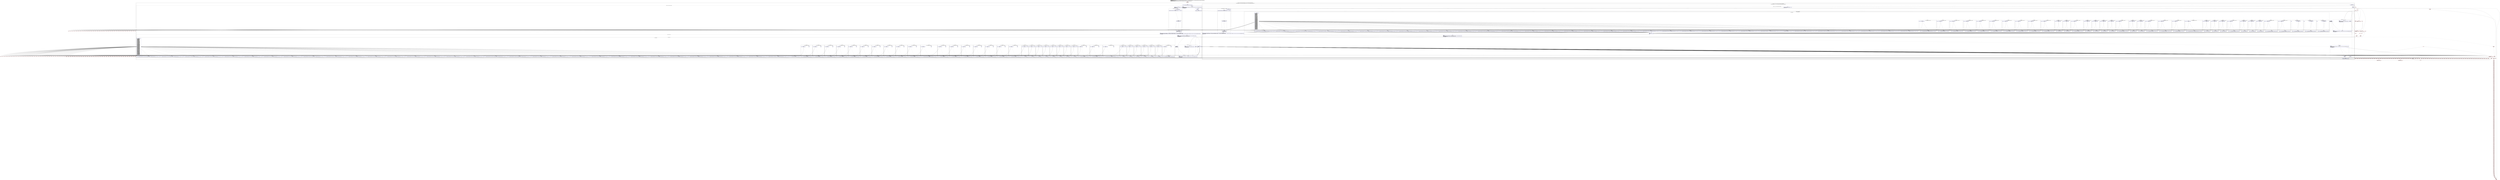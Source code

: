 digraph "CFG forcom.google.android.gms.internal.ads.zzdpn.zza(Ljava\/lang\/Object;Lcom\/google\/android\/gms\/internal\/ads\/zzdrn;)V" {
subgraph cluster_Region_1895759269 {
label = "R(1:(5:2|(2:4|(1:6))|7|(4:9|(2:13|16)|19|20)|(2:164|165))(1:(6:169|(2:171|(1:173))|174|(4:176|(2:180|183)|186|187)|(2:331|332)|334)(1:336)))";
node [shape=record,color=blue];
subgraph cluster_IfRegion_1016963742 {
label = "IF [B:1:0x0006] THEN: R(5:2|(2:4|(1:6))|7|(4:9|(2:13|16)|19|20)|(2:164|165)) ELSE: R(1:(6:169|(2:171|(1:173))|174|(4:176|(2:180|183)|186|187)|(2:331|332)|334)(1:336))";
node [shape=record,color=blue];
Node_1 [shape=record,label="{1\:\ 0x0006|if (r12.zzawy() == com.google.android.gms.internal.ads.zzdoa.zze.zzhhw) goto L_0x0008\l}"];
subgraph cluster_Region_1860782396 {
label = "R(5:2|(2:4|(1:6))|7|(4:9|(2:13|16)|19|20)|(2:164|165))";
node [shape=record,color=blue];
Node_2 [shape=record,label="{2\:\ 0x0008|zza(r10.zzhke, r11, r12)\ljava.util.Iterator\<java.util.Map.Entry\<?, java.lang.Object\>\> r1 = null\ljava.util.Map.Entry r0 = null\l}"];
subgraph cluster_IfRegion_403830935 {
label = "IF [B:3:0x0011] THEN: R(2:4|(1:6)) ELSE: null";
node [shape=record,color=blue];
Node_3 [shape=record,label="{3\:\ 0x0011|if (r10.zzhjv == true) goto L_0x0013\l}"];
subgraph cluster_Region_1407032111 {
label = "R(2:4|(1:6))";
node [shape=record,color=blue];
Node_4 [shape=record,label="{4\:\ 0x0013|com.google.android.gms.internal.ads.zzdnr com.google.android.gms.internal.ads.zzdnr\<?\> r2 = r10.zzhkf.zzy(r11)\l}"];
subgraph cluster_IfRegion_908008104 {
label = "IF [B:5:0x001d] THEN: R(1:6) ELSE: null";
node [shape=record,color=blue];
Node_5 [shape=record,label="{5\:\ 0x001d|if (r2.isEmpty() == false) goto L_0x001f\l}"];
subgraph cluster_Region_1277795409 {
label = "R(1:6)";
node [shape=record,color=blue];
Node_6 [shape=record,label="{6\:\ 0x001f|java.util.Iterator r1 = r2.descendingIterator()\ljava.util.Map$Entry r0 = r1.next()\l}"];
}
}
}
}
Node_7 [shape=record,label="{7\:\ 0x0029|PHI: r0 r1 \l  PHI: (r0v325 java.util.Map$Entry) = (r0v324 java.util.Map$Entry), (r0v324 java.util.Map$Entry), (r0v643 java.util.Map$Entry) binds: [B:3:0x0011, B:5:0x001d, B:6:0x001f] A[DONT_GENERATE, DONT_INLINE]\l  PHI: (r1v5 java.util.Iterator\<java.util.Map$Entry\<?, java.lang.Object\>\>) = (r1v4 java.util.Iterator\<java.util.Map$Entry\<?, java.lang.Object\>\>), (r1v4 java.util.Iterator\<java.util.Map$Entry\<?, java.lang.Object\>\>), (r1v6 java.util.Iterator\<java.util.Map$Entry\<?, java.lang.Object\>\>) binds: [B:3:0x0011, B:5:0x001d, B:6:0x001f] A[DONT_GENERATE, DONT_INLINE]\l|int r3 = r10.zzhjq.length \- 3\l}"];
subgraph cluster_LoopRegion_407854579 {
label = "LOOP:0: (4:9|(2:13|16)|19|20)";
node [shape=record,color=blue];
Node_8 [shape=record,label="{8\:\ 0x002f|LOOP_START\lPHI: r0 r3 \l  PHI: (r0v326 java.util.Map$Entry) = (r0v325 java.util.Map$Entry), (r0v633 java.util.Map$Entry) binds: [B:7:0x0029, B:20:0x0061] A[DONT_GENERATE, DONT_INLINE]\l  PHI: (r3v5 int) = (r3v4 int), (r3v6 int) binds: [B:7:0x0029, B:20:0x0061] A[DONT_GENERATE, DONT_INLINE]\lLOOP:0: B:8:0x002f\-\>B:20:0x0061\l|if (r3 \>= 0) goto L_0x0031\l}"];
subgraph cluster_Region_496278063 {
label = "R(4:9|(2:13|16)|19|20)";
node [shape=record,color=blue];
Node_9 [shape=record,label="{9\:\ 0x0031|int int r4 = zzgu(r3)\lint r5 = r10.zzhjq[r3]\ljava.util.Map.Entry r2 = r0\l}"];
subgraph cluster_LoopRegion_1091752657 {
label = "LOOP:1: (2:13|16)";
node [shape=record,color=blue];
Node_10 [shape=record,label="{10\:\ 0x003a|LOOP_START\lPHI: r2 \l  PHI: (r2v17 java.util.Map$Entry) = (r2v16 java.util.Map$Entry), (r2v18 java.util.Map$Entry) binds: [B:9:0x0031, B:16:0x0055] A[DONT_GENERATE, DONT_INLINE]\lLOOP:1: B:10:0x003a\-\>B:16:0x0055\l|if (r2 != null) goto L_0x003c\l}"];
subgraph cluster_Region_1312384397 {
label = "R(2:13|16)";
node [shape=record,color=blue];
Node_13 [shape=record,label="{13\:\ 0x0044|r10.zzhkf.zza(r12, r2)\l}"];
Node_16 [shape=record,label="{16\:\ 0x0055|LOOP_END\lPHI: r0 \l  PHI: (r0v639 java.util.Map$Entry) =  binds: [] A[DONT_GENERATE, DONT_INLINE]\lLOOP:1: B:10:0x003a\-\>B:16:0x0055\l|r2 = r1.hasNext() ? r1.next() : null\l}"];
}
}
subgraph cluster_SwitchRegion_936822723 {
label = "Switch: 69, default: null";
node [shape=record,color=blue];
Node_19 [shape=record,label="{19\:\ 0x005e|switch(((267386880 & r4) \>\>\> 20)) \{\l    case 0: goto L_0x0066;\l    case 1: goto L_0x0079;\l    case 2: goto L_0x008c;\l    case 3: goto L_0x009f;\l    case 4: goto L_0x00b2;\l    case 5: goto L_0x00c5;\l    case 6: goto L_0x00d8;\l    case 7: goto L_0x00ec;\l    case 8: goto L_0x0100;\l    case 9: goto L_0x0114;\l    case 10: goto L_0x012c;\l    case 11: goto L_0x0142;\l    case 12: goto L_0x0156;\l    case 13: goto L_0x016a;\l    case 14: goto L_0x017e;\l    case 15: goto L_0x0192;\l    case 16: goto L_0x01a6;\l    case 17: goto L_0x01ba;\l    case 18: goto L_0x01d2;\l    case 19: goto L_0x01e7;\l    case 20: goto L_0x01fc;\l    case 21: goto L_0x0211;\l    case 22: goto L_0x0226;\l    case 23: goto L_0x023b;\l    case 24: goto L_0x0250;\l    case 25: goto L_0x0265;\l    case 26: goto L_0x027a;\l    case 27: goto L_0x028e;\l    case 28: goto L_0x02a6;\l    case 29: goto L_0x02ba;\l    case 30: goto L_0x02cf;\l    case 31: goto L_0x02e4;\l    case 32: goto L_0x02f9;\l    case 33: goto L_0x030e;\l    case 34: goto L_0x0323;\l    case 35: goto L_0x0338;\l    case 36: goto L_0x034d;\l    case 37: goto L_0x0362;\l    case 38: goto L_0x0377;\l    case 39: goto L_0x038c;\l    case 40: goto L_0x03a1;\l    case 41: goto L_0x03b6;\l    case 42: goto L_0x03cb;\l    case 43: goto L_0x03e0;\l    case 44: goto L_0x03f5;\l    case 45: goto L_0x040a;\l    case 46: goto L_0x041f;\l    case 47: goto L_0x0434;\l    case 48: goto L_0x0449;\l    case 49: goto L_0x045e;\l    case 50: goto L_0x0476;\l    case 51: goto L_0x0484;\l    case 52: goto L_0x0498;\l    case 53: goto L_0x04ac;\l    case 54: goto L_0x04c0;\l    case 55: goto L_0x04d4;\l    case 56: goto L_0x04e8;\l    case 57: goto L_0x04fc;\l    case 58: goto L_0x0510;\l    case 59: goto L_0x0524;\l    case 60: goto L_0x0538;\l    case 61: goto L_0x0550;\l    case 62: goto L_0x0566;\l    case 63: goto L_0x057a;\l    case 64: goto L_0x058e;\l    case 65: goto L_0x05a2;\l    case 66: goto L_0x05b6;\l    case 67: goto L_0x05ca;\l    case 68: goto L_0x05de;\l    default: goto L_0x0061;\l\}\l}"];
subgraph cluster_Region_436742451 {
label = "R(1:(1:1)(2:23|1))";
node [shape=record,color=blue];
subgraph cluster_IfRegion_633745078 {
label = "IF [B:22:0x006a] THEN: R(1:1) ELSE: R(2:23|1)";
node [shape=record,color=blue];
Node_22 [shape=record,label="{22\:\ 0x006a|if (zzd(r11, r3) != true) goto L_0x0061\l}"];
subgraph cluster_Region_488438786 {
label = "R(1:1)";
node [shape=record,color=blue];
Node_InsnContainer_1287926893 [shape=record,label="{|break\l}"];
}
subgraph cluster_Region_505100781 {
label = "R(2:23|1)";
node [shape=record,color=blue];
Node_23 [shape=record,label="{23\:\ 0x006c|r12.zzb(r5, com.google.android.gms.internal.ads.zzdqy.zzo(r11, (long) (1048575 & r4)))\l}"];
Node_InsnContainer_1527167010 [shape=record,label="{|break\l}"];
}
}
}
subgraph cluster_Region_10245056 {
label = "R(1:(1:1)(2:26|1))";
node [shape=record,color=blue];
subgraph cluster_IfRegion_473599427 {
label = "IF [B:25:0x007d] THEN: R(1:1) ELSE: R(2:26|1)";
node [shape=record,color=blue];
Node_25 [shape=record,label="{25\:\ 0x007d|if (zzd(r11, r3) != true) goto L_0x0061\l}"];
subgraph cluster_Region_2048541501 {
label = "R(1:1)";
node [shape=record,color=blue];
Node_InsnContainer_395343695 [shape=record,label="{|break\l}"];
}
subgraph cluster_Region_1426942935 {
label = "R(2:26|1)";
node [shape=record,color=blue];
Node_26 [shape=record,label="{26\:\ 0x007f|r12.zza(r5, com.google.android.gms.internal.ads.zzdqy.zzn(r11, (long) (1048575 & r4)))\l}"];
Node_InsnContainer_2042169911 [shape=record,label="{|break\l}"];
}
}
}
subgraph cluster_Region_458839187 {
label = "R(1:(1:1)(2:29|1))";
node [shape=record,color=blue];
subgraph cluster_IfRegion_2075423002 {
label = "IF [B:28:0x0090] THEN: R(1:1) ELSE: R(2:29|1)";
node [shape=record,color=blue];
Node_28 [shape=record,label="{28\:\ 0x0090|if (zzd(r11, r3) != true) goto L_0x0061\l}"];
subgraph cluster_Region_871559022 {
label = "R(1:1)";
node [shape=record,color=blue];
Node_InsnContainer_667733072 [shape=record,label="{|break\l}"];
}
subgraph cluster_Region_852860276 {
label = "R(2:29|1)";
node [shape=record,color=blue];
Node_29 [shape=record,label="{29\:\ 0x0092|r12.zzp(r5, com.google.android.gms.internal.ads.zzdqy.zzl(r11, (long) (1048575 & r4)))\l}"];
Node_InsnContainer_378901036 [shape=record,label="{|break\l}"];
}
}
}
subgraph cluster_Region_1194963361 {
label = "R(1:(1:1)(2:32|1))";
node [shape=record,color=blue];
subgraph cluster_IfRegion_427170650 {
label = "IF [B:31:0x00a3] THEN: R(1:1) ELSE: R(2:32|1)";
node [shape=record,color=blue];
Node_31 [shape=record,label="{31\:\ 0x00a3|if (zzd(r11, r3) != true) goto L_0x0061\l}"];
subgraph cluster_Region_1662304183 {
label = "R(1:1)";
node [shape=record,color=blue];
Node_InsnContainer_586895817 [shape=record,label="{|break\l}"];
}
subgraph cluster_Region_868006962 {
label = "R(2:32|1)";
node [shape=record,color=blue];
Node_32 [shape=record,label="{32\:\ 0x00a5|r12.zzh(r5, com.google.android.gms.internal.ads.zzdqy.zzl(r11, (long) (1048575 & r4)))\l}"];
Node_InsnContainer_415605576 [shape=record,label="{|break\l}"];
}
}
}
subgraph cluster_Region_310095176 {
label = "R(1:(1:1)(2:35|1))";
node [shape=record,color=blue];
subgraph cluster_IfRegion_231814492 {
label = "IF [B:34:0x00b6] THEN: R(1:1) ELSE: R(2:35|1)";
node [shape=record,color=blue];
Node_34 [shape=record,label="{34\:\ 0x00b6|if (zzd(r11, r3) != true) goto L_0x0061\l}"];
subgraph cluster_Region_1414807991 {
label = "R(1:1)";
node [shape=record,color=blue];
Node_InsnContainer_752433133 [shape=record,label="{|break\l}"];
}
subgraph cluster_Region_1957642233 {
label = "R(2:35|1)";
node [shape=record,color=blue];
Node_35 [shape=record,label="{35\:\ 0x00b8|r12.zzx(r5, com.google.android.gms.internal.ads.zzdqy.zzk(r11, (long) (1048575 & r4)))\l}"];
Node_InsnContainer_422776541 [shape=record,label="{|break\l}"];
}
}
}
subgraph cluster_Region_1458434398 {
label = "R(1:(1:1)(2:38|1))";
node [shape=record,color=blue];
subgraph cluster_IfRegion_1171125680 {
label = "IF [B:37:0x00c9] THEN: R(1:1) ELSE: R(2:38|1)";
node [shape=record,color=blue];
Node_37 [shape=record,label="{37\:\ 0x00c9|if (zzd(r11, r3) != true) goto L_0x0061\l}"];
subgraph cluster_Region_549604301 {
label = "R(1:1)";
node [shape=record,color=blue];
Node_InsnContainer_1161913959 [shape=record,label="{|break\l}"];
}
subgraph cluster_Region_1254269288 {
label = "R(2:38|1)";
node [shape=record,color=blue];
Node_38 [shape=record,label="{38\:\ 0x00cb|r12.zzj(r5, com.google.android.gms.internal.ads.zzdqy.zzl(r11, (long) (1048575 & r4)))\l}"];
Node_InsnContainer_1149619700 [shape=record,label="{|break\l}"];
}
}
}
subgraph cluster_Region_2103161659 {
label = "R(1:(1:1)(2:41|1))";
node [shape=record,color=blue];
subgraph cluster_IfRegion_489250994 {
label = "IF [B:40:0x00dc] THEN: R(1:1) ELSE: R(2:41|1)";
node [shape=record,color=blue];
Node_40 [shape=record,label="{40\:\ 0x00dc|if (zzd(r11, r3) != true) goto L_0x0061\l}"];
subgraph cluster_Region_1333068670 {
label = "R(1:1)";
node [shape=record,color=blue];
Node_InsnContainer_21575337 [shape=record,label="{|break\l}"];
}
subgraph cluster_Region_1424145273 {
label = "R(2:41|1)";
node [shape=record,color=blue];
Node_41 [shape=record,label="{41\:\ 0x00de|r12.zzaa(r5, com.google.android.gms.internal.ads.zzdqy.zzk(r11, (long) (1048575 & r4)))\l}"];
Node_InsnContainer_1799987481 [shape=record,label="{|break\l}"];
}
}
}
subgraph cluster_Region_1261110560 {
label = "R(1:(1:1)(2:44|1))";
node [shape=record,color=blue];
subgraph cluster_IfRegion_875304070 {
label = "IF [B:43:0x00f0] THEN: R(1:1) ELSE: R(2:44|1)";
node [shape=record,color=blue];
Node_43 [shape=record,label="{43\:\ 0x00f0|if (zzd(r11, r3) != true) goto L_0x0061\l}"];
subgraph cluster_Region_740458952 {
label = "R(1:1)";
node [shape=record,color=blue];
Node_InsnContainer_1679169179 [shape=record,label="{|break\l}"];
}
subgraph cluster_Region_40489211 {
label = "R(2:44|1)";
node [shape=record,color=blue];
Node_44 [shape=record,label="{44\:\ 0x00f2|r12.zzi(r5, com.google.android.gms.internal.ads.zzdqy.zzm(r11, (long) (1048575 & r4)))\l}"];
Node_InsnContainer_1114714729 [shape=record,label="{|break\l}"];
}
}
}
subgraph cluster_Region_1373650178 {
label = "R(1:(1:1)(2:47|1))";
node [shape=record,color=blue];
subgraph cluster_IfRegion_819182730 {
label = "IF [B:46:0x0104] THEN: R(1:1) ELSE: R(2:47|1)";
node [shape=record,color=blue];
Node_46 [shape=record,label="{46\:\ 0x0104|if (zzd(r11, r3) != true) goto L_0x0061\l}"];
subgraph cluster_Region_1769261623 {
label = "R(1:1)";
node [shape=record,color=blue];
Node_InsnContainer_1023585100 [shape=record,label="{|break\l}"];
}
subgraph cluster_Region_263485368 {
label = "R(2:47|1)";
node [shape=record,color=blue];
Node_47 [shape=record,label="{47\:\ 0x0106|zza(r5, com.google.android.gms.internal.ads.zzdqy.zzp(r11, (long) (1048575 & r4)), r12)\l}"];
Node_InsnContainer_1982539007 [shape=record,label="{|break\l}"];
}
}
}
subgraph cluster_Region_653463317 {
label = "R(1:(1:1)(2:50|1))";
node [shape=record,color=blue];
subgraph cluster_IfRegion_446283605 {
label = "IF [B:49:0x0118] THEN: R(1:1) ELSE: R(2:50|1)";
node [shape=record,color=blue];
Node_49 [shape=record,label="{49\:\ 0x0118|if (zzd(r11, r3) != true) goto L_0x0061\l}"];
subgraph cluster_Region_1763265678 {
label = "R(1:1)";
node [shape=record,color=blue];
Node_InsnContainer_1105842730 [shape=record,label="{|break\l}"];
}
subgraph cluster_Region_1281585220 {
label = "R(2:50|1)";
node [shape=record,color=blue];
Node_50 [shape=record,label="{50\:\ 0x011a|r12.zza(r5, com.google.android.gms.internal.ads.zzdqy.zzp(r11, (long) (1048575 & r4)), zzgr(r3))\l}"];
Node_InsnContainer_1858738740 [shape=record,label="{|break\l}"];
}
}
}
subgraph cluster_Region_1350511455 {
label = "R(1:(1:1)(2:53|1))";
node [shape=record,color=blue];
subgraph cluster_IfRegion_415225194 {
label = "IF [B:52:0x0130] THEN: R(1:1) ELSE: R(2:53|1)";
node [shape=record,color=blue];
Node_52 [shape=record,label="{52\:\ 0x0130|if (zzd(r11, r3) != true) goto L_0x0061\l}"];
subgraph cluster_Region_1939960034 {
label = "R(1:1)";
node [shape=record,color=blue];
Node_InsnContainer_2086044734 [shape=record,label="{|break\l}"];
}
subgraph cluster_Region_1352814279 {
label = "R(2:53|1)";
node [shape=record,color=blue];
Node_53 [shape=record,label="{53\:\ 0x0132|r12.zza(r5, (com.google.android.gms.internal.ads.zzdmq) com.google.android.gms.internal.ads.zzdqy.zzp(r11, (long) (1048575 & r4)))\l}"];
Node_InsnContainer_1123236410 [shape=record,label="{|break\l}"];
}
}
}
subgraph cluster_Region_1811924200 {
label = "R(1:(1:1)(2:56|1))";
node [shape=record,color=blue];
subgraph cluster_IfRegion_900009243 {
label = "IF [B:55:0x0146] THEN: R(1:1) ELSE: R(2:56|1)";
node [shape=record,color=blue];
Node_55 [shape=record,label="{55\:\ 0x0146|if (zzd(r11, r3) != true) goto L_0x0061\l}"];
subgraph cluster_Region_329355029 {
label = "R(1:1)";
node [shape=record,color=blue];
Node_InsnContainer_1537117739 [shape=record,label="{|break\l}"];
}
subgraph cluster_Region_291114713 {
label = "R(2:56|1)";
node [shape=record,color=blue];
Node_56 [shape=record,label="{56\:\ 0x0148|r12.zzy(r5, com.google.android.gms.internal.ads.zzdqy.zzk(r11, (long) (1048575 & r4)))\l}"];
Node_InsnContainer_6770056 [shape=record,label="{|break\l}"];
}
}
}
subgraph cluster_Region_355074536 {
label = "R(1:(1:1)(2:59|1))";
node [shape=record,color=blue];
subgraph cluster_IfRegion_1653702637 {
label = "IF [B:58:0x015a] THEN: R(1:1) ELSE: R(2:59|1)";
node [shape=record,color=blue];
Node_58 [shape=record,label="{58\:\ 0x015a|if (zzd(r11, r3) != true) goto L_0x0061\l}"];
subgraph cluster_Region_183303551 {
label = "R(1:1)";
node [shape=record,color=blue];
Node_InsnContainer_632079839 [shape=record,label="{|break\l}"];
}
subgraph cluster_Region_1576598017 {
label = "R(2:59|1)";
node [shape=record,color=blue];
Node_59 [shape=record,label="{59\:\ 0x015c|r12.zzai(r5, com.google.android.gms.internal.ads.zzdqy.zzk(r11, (long) (1048575 & r4)))\l}"];
Node_InsnContainer_522049519 [shape=record,label="{|break\l}"];
}
}
}
subgraph cluster_Region_1518186661 {
label = "R(1:(1:1)(2:62|1))";
node [shape=record,color=blue];
subgraph cluster_IfRegion_891798187 {
label = "IF [B:61:0x016e] THEN: R(1:1) ELSE: R(2:62|1)";
node [shape=record,color=blue];
Node_61 [shape=record,label="{61\:\ 0x016e|if (zzd(r11, r3) != true) goto L_0x0061\l}"];
subgraph cluster_Region_924301712 {
label = "R(1:1)";
node [shape=record,color=blue];
Node_InsnContainer_1951793296 [shape=record,label="{|break\l}"];
}
subgraph cluster_Region_1910333361 {
label = "R(2:62|1)";
node [shape=record,color=blue];
Node_62 [shape=record,label="{62\:\ 0x0170|r12.zzah(r5, com.google.android.gms.internal.ads.zzdqy.zzk(r11, (long) (1048575 & r4)))\l}"];
Node_InsnContainer_84218714 [shape=record,label="{|break\l}"];
}
}
}
subgraph cluster_Region_843740103 {
label = "R(1:(1:1)(2:65|1))";
node [shape=record,color=blue];
subgraph cluster_IfRegion_1406490080 {
label = "IF [B:64:0x0182] THEN: R(1:1) ELSE: R(2:65|1)";
node [shape=record,color=blue];
Node_64 [shape=record,label="{64\:\ 0x0182|if (zzd(r11, r3) != true) goto L_0x0061\l}"];
subgraph cluster_Region_941328167 {
label = "R(1:1)";
node [shape=record,color=blue];
Node_InsnContainer_2081247796 [shape=record,label="{|break\l}"];
}
subgraph cluster_Region_860611387 {
label = "R(2:65|1)";
node [shape=record,color=blue];
Node_65 [shape=record,label="{65\:\ 0x0184|r12.zzq(r5, com.google.android.gms.internal.ads.zzdqy.zzl(r11, (long) (1048575 & r4)))\l}"];
Node_InsnContainer_1371472172 [shape=record,label="{|break\l}"];
}
}
}
subgraph cluster_Region_814388375 {
label = "R(1:(1:1)(2:68|1))";
node [shape=record,color=blue];
subgraph cluster_IfRegion_1308972884 {
label = "IF [B:67:0x0196] THEN: R(1:1) ELSE: R(2:68|1)";
node [shape=record,color=blue];
Node_67 [shape=record,label="{67\:\ 0x0196|if (zzd(r11, r3) != true) goto L_0x0061\l}"];
subgraph cluster_Region_1414274846 {
label = "R(1:1)";
node [shape=record,color=blue];
Node_InsnContainer_1120303953 [shape=record,label="{|break\l}"];
}
subgraph cluster_Region_1915101005 {
label = "R(2:68|1)";
node [shape=record,color=blue];
Node_68 [shape=record,label="{68\:\ 0x0198|r12.zzz(r5, com.google.android.gms.internal.ads.zzdqy.zzk(r11, (long) (1048575 & r4)))\l}"];
Node_InsnContainer_1809425476 [shape=record,label="{|break\l}"];
}
}
}
subgraph cluster_Region_252951428 {
label = "R(1:(1:1)(2:71|1))";
node [shape=record,color=blue];
subgraph cluster_IfRegion_662845294 {
label = "IF [B:70:0x01aa] THEN: R(1:1) ELSE: R(2:71|1)";
node [shape=record,color=blue];
Node_70 [shape=record,label="{70\:\ 0x01aa|if (zzd(r11, r3) != true) goto L_0x0061\l}"];
subgraph cluster_Region_999547287 {
label = "R(1:1)";
node [shape=record,color=blue];
Node_InsnContainer_1258162503 [shape=record,label="{|break\l}"];
}
subgraph cluster_Region_1746197498 {
label = "R(2:71|1)";
node [shape=record,color=blue];
Node_71 [shape=record,label="{71\:\ 0x01ac|r12.zzi(r5, com.google.android.gms.internal.ads.zzdqy.zzl(r11, (long) (1048575 & r4)))\l}"];
Node_InsnContainer_1814265816 [shape=record,label="{|break\l}"];
}
}
}
subgraph cluster_Region_2122196547 {
label = "R(1:(1:1)(2:74|1))";
node [shape=record,color=blue];
subgraph cluster_IfRegion_750492591 {
label = "IF [B:73:0x01be] THEN: R(1:1) ELSE: R(2:74|1)";
node [shape=record,color=blue];
Node_73 [shape=record,label="{73\:\ 0x01be|if (zzd(r11, r3) != true) goto L_0x0061\l}"];
subgraph cluster_Region_1514536770 {
label = "R(1:1)";
node [shape=record,color=blue];
Node_InsnContainer_1615556988 [shape=record,label="{|break\l}"];
}
subgraph cluster_Region_1438167437 {
label = "R(2:74|1)";
node [shape=record,color=blue];
Node_74 [shape=record,label="{74\:\ 0x01c0|r12.zzb(r5, com.google.android.gms.internal.ads.zzdqy.zzp(r11, (long) (1048575 & r4)), zzgr(r3))\l}"];
Node_InsnContainer_400625426 [shape=record,label="{|break\l}"];
}
}
}
subgraph cluster_Region_837022617 {
label = "R(2:75|1)";
node [shape=record,color=blue];
Node_75 [shape=record,label="{75\:\ 0x01d2|com.google.android.gms.internal.ads.zzdqc.zza(r10.zzhjq[r3], (java.util.List\<java.lang.Double\>) (java.util.List) com.google.android.gms.internal.ads.zzdqy.zzp(r11, (long) (1048575 & r4)), r12, false)\l}"];
Node_InsnContainer_413298579 [shape=record,label="{|break\l}"];
}
subgraph cluster_Region_132946828 {
label = "R(2:76|1)";
node [shape=record,color=blue];
Node_76 [shape=record,label="{76\:\ 0x01e7|com.google.android.gms.internal.ads.zzdqc.zzb(r10.zzhjq[r3], (java.util.List\<java.lang.Float\>) (java.util.List) com.google.android.gms.internal.ads.zzdqy.zzp(r11, (long) (1048575 & r4)), r12, false)\l}"];
Node_InsnContainer_1835543594 [shape=record,label="{|break\l}"];
}
subgraph cluster_Region_2004487741 {
label = "R(2:77|1)";
node [shape=record,color=blue];
Node_77 [shape=record,label="{77\:\ 0x01fc|com.google.android.gms.internal.ads.zzdqc.zzc(r10.zzhjq[r3], (java.util.List) com.google.android.gms.internal.ads.zzdqy.zzp(r11, (long) (1048575 & r4)), r12, false)\l}"];
Node_InsnContainer_1444110442 [shape=record,label="{|break\l}"];
}
subgraph cluster_Region_1742663046 {
label = "R(2:78|1)";
node [shape=record,color=blue];
Node_78 [shape=record,label="{78\:\ 0x0211|com.google.android.gms.internal.ads.zzdqc.zzd(r10.zzhjq[r3], (java.util.List) com.google.android.gms.internal.ads.zzdqy.zzp(r11, (long) (1048575 & r4)), r12, false)\l}"];
Node_InsnContainer_1226140709 [shape=record,label="{|break\l}"];
}
subgraph cluster_Region_1225766367 {
label = "R(2:79|1)";
node [shape=record,color=blue];
Node_79 [shape=record,label="{79\:\ 0x0226|com.google.android.gms.internal.ads.zzdqc.zzh(r10.zzhjq[r3], (java.util.List) com.google.android.gms.internal.ads.zzdqy.zzp(r11, (long) (1048575 & r4)), r12, false)\l}"];
Node_InsnContainer_1111514211 [shape=record,label="{|break\l}"];
}
subgraph cluster_Region_719091593 {
label = "R(2:80|1)";
node [shape=record,color=blue];
Node_80 [shape=record,label="{80\:\ 0x023b|com.google.android.gms.internal.ads.zzdqc.zzf(r10.zzhjq[r3], (java.util.List) com.google.android.gms.internal.ads.zzdqy.zzp(r11, (long) (1048575 & r4)), r12, false)\l}"];
Node_InsnContainer_1860510077 [shape=record,label="{|break\l}"];
}
subgraph cluster_Region_225480457 {
label = "R(2:81|1)";
node [shape=record,color=blue];
Node_81 [shape=record,label="{81\:\ 0x0250|com.google.android.gms.internal.ads.zzdqc.zzk(r10.zzhjq[r3], (java.util.List) com.google.android.gms.internal.ads.zzdqy.zzp(r11, (long) (1048575 & r4)), r12, false)\l}"];
Node_InsnContainer_590879995 [shape=record,label="{|break\l}"];
}
subgraph cluster_Region_500359676 {
label = "R(2:82|1)";
node [shape=record,color=blue];
Node_82 [shape=record,label="{82\:\ 0x0265|com.google.android.gms.internal.ads.zzdqc.zzn(r10.zzhjq[r3], (java.util.List) com.google.android.gms.internal.ads.zzdqy.zzp(r11, (long) (1048575 & r4)), r12, false)\l}"];
Node_InsnContainer_1093544189 [shape=record,label="{|break\l}"];
}
subgraph cluster_Region_692522708 {
label = "R(2:83|1)";
node [shape=record,color=blue];
Node_83 [shape=record,label="{83\:\ 0x027a|com.google.android.gms.internal.ads.zzdqc.zza(r10.zzhjq[r3], (java.util.List\<java.lang.String\>) (java.util.List) com.google.android.gms.internal.ads.zzdqy.zzp(r11, (long) (1048575 & r4)), r12)\l}"];
Node_InsnContainer_30263295 [shape=record,label="{|break\l}"];
}
subgraph cluster_Region_1617843274 {
label = "R(2:84|1)";
node [shape=record,color=blue];
Node_84 [shape=record,label="{84\:\ 0x028e|com.google.android.gms.internal.ads.zzdqc.zza(r10.zzhjq[r3], (java.util.List\<?\>) (java.util.List) com.google.android.gms.internal.ads.zzdqy.zzp(r11, (long) (1048575 & r4)), r12, zzgr(r3))\l}"];
Node_InsnContainer_1189404786 [shape=record,label="{|break\l}"];
}
subgraph cluster_Region_1777309577 {
label = "R(2:85|1)";
node [shape=record,color=blue];
Node_85 [shape=record,label="{85\:\ 0x02a6|com.google.android.gms.internal.ads.zzdqc.zzb(r10.zzhjq[r3], (java.util.List) com.google.android.gms.internal.ads.zzdqy.zzp(r11, (long) (1048575 & r4)), r12)\l}"];
Node_InsnContainer_634971025 [shape=record,label="{|break\l}"];
}
subgraph cluster_Region_1673025097 {
label = "R(2:86|1)";
node [shape=record,color=blue];
Node_86 [shape=record,label="{86\:\ 0x02ba|com.google.android.gms.internal.ads.zzdqc.zzi(r10.zzhjq[r3], (java.util.List) com.google.android.gms.internal.ads.zzdqy.zzp(r11, (long) (1048575 & r4)), r12, false)\l}"];
Node_InsnContainer_360795671 [shape=record,label="{|break\l}"];
}
subgraph cluster_Region_1922614596 {
label = "R(2:87|1)";
node [shape=record,color=blue];
Node_87 [shape=record,label="{87\:\ 0x02cf|com.google.android.gms.internal.ads.zzdqc.zzm(r10.zzhjq[r3], (java.util.List) com.google.android.gms.internal.ads.zzdqy.zzp(r11, (long) (1048575 & r4)), r12, false)\l}"];
Node_InsnContainer_2048688487 [shape=record,label="{|break\l}"];
}
subgraph cluster_Region_1615201113 {
label = "R(2:88|1)";
node [shape=record,color=blue];
Node_88 [shape=record,label="{88\:\ 0x02e4|com.google.android.gms.internal.ads.zzdqc.zzl(r10.zzhjq[r3], (java.util.List) com.google.android.gms.internal.ads.zzdqy.zzp(r11, (long) (1048575 & r4)), r12, false)\l}"];
Node_InsnContainer_454695206 [shape=record,label="{|break\l}"];
}
subgraph cluster_Region_1971356423 {
label = "R(2:89|1)";
node [shape=record,color=blue];
Node_89 [shape=record,label="{89\:\ 0x02f9|com.google.android.gms.internal.ads.zzdqc.zzg(r10.zzhjq[r3], (java.util.List) com.google.android.gms.internal.ads.zzdqy.zzp(r11, (long) (1048575 & r4)), r12, false)\l}"];
Node_InsnContainer_2034017727 [shape=record,label="{|break\l}"];
}
subgraph cluster_Region_1412139488 {
label = "R(2:90|1)";
node [shape=record,color=blue];
Node_90 [shape=record,label="{90\:\ 0x030e|com.google.android.gms.internal.ads.zzdqc.zzj(r10.zzhjq[r3], (java.util.List) com.google.android.gms.internal.ads.zzdqy.zzp(r11, (long) (1048575 & r4)), r12, false)\l}"];
Node_InsnContainer_1725083001 [shape=record,label="{|break\l}"];
}
subgraph cluster_Region_1613616324 {
label = "R(2:91|1)";
node [shape=record,color=blue];
Node_91 [shape=record,label="{91\:\ 0x0323|com.google.android.gms.internal.ads.zzdqc.zze(r10.zzhjq[r3], (java.util.List) com.google.android.gms.internal.ads.zzdqy.zzp(r11, (long) (1048575 & r4)), r12, false)\l}"];
Node_InsnContainer_2019233661 [shape=record,label="{|break\l}"];
}
subgraph cluster_Region_807493459 {
label = "R(2:92|1)";
node [shape=record,color=blue];
Node_92 [shape=record,label="{92\:\ 0x0338|com.google.android.gms.internal.ads.zzdqc.zza(r10.zzhjq[r3], (java.util.List\<java.lang.Double\>) (java.util.List) com.google.android.gms.internal.ads.zzdqy.zzp(r11, (long) (1048575 & r4)), r12, true)\l}"];
Node_InsnContainer_868477561 [shape=record,label="{|break\l}"];
}
subgraph cluster_Region_1095265003 {
label = "R(2:93|1)";
node [shape=record,color=blue];
Node_93 [shape=record,label="{93\:\ 0x034d|com.google.android.gms.internal.ads.zzdqc.zzb(r10.zzhjq[r3], (java.util.List\<java.lang.Float\>) (java.util.List) com.google.android.gms.internal.ads.zzdqy.zzp(r11, (long) (1048575 & r4)), r12, true)\l}"];
Node_InsnContainer_793686243 [shape=record,label="{|break\l}"];
}
subgraph cluster_Region_1227132843 {
label = "R(2:94|1)";
node [shape=record,color=blue];
Node_94 [shape=record,label="{94\:\ 0x0362|com.google.android.gms.internal.ads.zzdqc.zzc(r10.zzhjq[r3], (java.util.List) com.google.android.gms.internal.ads.zzdqy.zzp(r11, (long) (1048575 & r4)), r12, true)\l}"];
Node_InsnContainer_1543792918 [shape=record,label="{|break\l}"];
}
subgraph cluster_Region_1193408959 {
label = "R(2:95|1)";
node [shape=record,color=blue];
Node_95 [shape=record,label="{95\:\ 0x0377|com.google.android.gms.internal.ads.zzdqc.zzd(r10.zzhjq[r3], (java.util.List) com.google.android.gms.internal.ads.zzdqy.zzp(r11, (long) (1048575 & r4)), r12, true)\l}"];
Node_InsnContainer_2080683276 [shape=record,label="{|break\l}"];
}
subgraph cluster_Region_2101411279 {
label = "R(2:96|1)";
node [shape=record,color=blue];
Node_96 [shape=record,label="{96\:\ 0x038c|com.google.android.gms.internal.ads.zzdqc.zzh(r10.zzhjq[r3], (java.util.List) com.google.android.gms.internal.ads.zzdqy.zzp(r11, (long) (1048575 & r4)), r12, true)\l}"];
Node_InsnContainer_1345853655 [shape=record,label="{|break\l}"];
}
subgraph cluster_Region_2136858558 {
label = "R(2:97|1)";
node [shape=record,color=blue];
Node_97 [shape=record,label="{97\:\ 0x03a1|com.google.android.gms.internal.ads.zzdqc.zzf(r10.zzhjq[r3], (java.util.List) com.google.android.gms.internal.ads.zzdqy.zzp(r11, (long) (1048575 & r4)), r12, true)\l}"];
Node_InsnContainer_179008411 [shape=record,label="{|break\l}"];
}
subgraph cluster_Region_308895273 {
label = "R(2:98|1)";
node [shape=record,color=blue];
Node_98 [shape=record,label="{98\:\ 0x03b6|com.google.android.gms.internal.ads.zzdqc.zzk(r10.zzhjq[r3], (java.util.List) com.google.android.gms.internal.ads.zzdqy.zzp(r11, (long) (1048575 & r4)), r12, true)\l}"];
Node_InsnContainer_1964566273 [shape=record,label="{|break\l}"];
}
subgraph cluster_Region_1515041242 {
label = "R(2:99|1)";
node [shape=record,color=blue];
Node_99 [shape=record,label="{99\:\ 0x03cb|com.google.android.gms.internal.ads.zzdqc.zzn(r10.zzhjq[r3], (java.util.List) com.google.android.gms.internal.ads.zzdqy.zzp(r11, (long) (1048575 & r4)), r12, true)\l}"];
Node_InsnContainer_745373819 [shape=record,label="{|break\l}"];
}
subgraph cluster_Region_546931161 {
label = "R(2:100|1)";
node [shape=record,color=blue];
Node_100 [shape=record,label="{100\:\ 0x03e0|com.google.android.gms.internal.ads.zzdqc.zzi(r10.zzhjq[r3], (java.util.List) com.google.android.gms.internal.ads.zzdqy.zzp(r11, (long) (1048575 & r4)), r12, true)\l}"];
Node_InsnContainer_1006885761 [shape=record,label="{|break\l}"];
}
subgraph cluster_Region_833100379 {
label = "R(2:101|1)";
node [shape=record,color=blue];
Node_101 [shape=record,label="{101\:\ 0x03f5|com.google.android.gms.internal.ads.zzdqc.zzm(r10.zzhjq[r3], (java.util.List) com.google.android.gms.internal.ads.zzdqy.zzp(r11, (long) (1048575 & r4)), r12, true)\l}"];
Node_InsnContainer_1835356209 [shape=record,label="{|break\l}"];
}
subgraph cluster_Region_1768460881 {
label = "R(2:102|1)";
node [shape=record,color=blue];
Node_102 [shape=record,label="{102\:\ 0x040a|com.google.android.gms.internal.ads.zzdqc.zzl(r10.zzhjq[r3], (java.util.List) com.google.android.gms.internal.ads.zzdqy.zzp(r11, (long) (1048575 & r4)), r12, true)\l}"];
Node_InsnContainer_1601667699 [shape=record,label="{|break\l}"];
}
subgraph cluster_Region_1578909127 {
label = "R(2:103|1)";
node [shape=record,color=blue];
Node_103 [shape=record,label="{103\:\ 0x041f|com.google.android.gms.internal.ads.zzdqc.zzg(r10.zzhjq[r3], (java.util.List) com.google.android.gms.internal.ads.zzdqy.zzp(r11, (long) (1048575 & r4)), r12, true)\l}"];
Node_InsnContainer_525971390 [shape=record,label="{|break\l}"];
}
subgraph cluster_Region_854063252 {
label = "R(2:104|1)";
node [shape=record,color=blue];
Node_104 [shape=record,label="{104\:\ 0x0434|com.google.android.gms.internal.ads.zzdqc.zzj(r10.zzhjq[r3], (java.util.List) com.google.android.gms.internal.ads.zzdqy.zzp(r11, (long) (1048575 & r4)), r12, true)\l}"];
Node_InsnContainer_1025814535 [shape=record,label="{|break\l}"];
}
subgraph cluster_Region_1139562065 {
label = "R(2:105|1)";
node [shape=record,color=blue];
Node_105 [shape=record,label="{105\:\ 0x0449|com.google.android.gms.internal.ads.zzdqc.zze(r10.zzhjq[r3], (java.util.List) com.google.android.gms.internal.ads.zzdqy.zzp(r11, (long) (1048575 & r4)), r12, true)\l}"];
Node_InsnContainer_2047314762 [shape=record,label="{|break\l}"];
}
subgraph cluster_Region_1849405031 {
label = "R(2:106|1)";
node [shape=record,color=blue];
Node_106 [shape=record,label="{106\:\ 0x045e|com.google.android.gms.internal.ads.zzdqc.zzb(r10.zzhjq[r3], (java.util.List\<?\>) (java.util.List) com.google.android.gms.internal.ads.zzdqy.zzp(r11, (long) (1048575 & r4)), r12, zzgr(r3))\l}"];
Node_InsnContainer_419490403 [shape=record,label="{|break\l}"];
}
subgraph cluster_Region_1375093858 {
label = "R(2:107|1)";
node [shape=record,color=blue];
Node_107 [shape=record,label="{107\:\ 0x0476|zza(r12, r5, com.google.android.gms.internal.ads.zzdqy.zzp(r11, (long) (1048575 & r4)), r3)\l}"];
Node_InsnContainer_1266057890 [shape=record,label="{|break\l}"];
}
subgraph cluster_Region_1405794115 {
label = "R(1:(1:1)(2:110|1))";
node [shape=record,color=blue];
subgraph cluster_IfRegion_1549280656 {
label = "IF [B:109:0x0488] THEN: R(1:1) ELSE: R(2:110|1)";
node [shape=record,color=blue];
Node_109 [shape=record,label="{109\:\ 0x0488|if (zza(r11, r5, r3) != true) goto L_0x0061\l}"];
subgraph cluster_Region_357641131 {
label = "R(1:1)";
node [shape=record,color=blue];
Node_InsnContainer_194807952 [shape=record,label="{|break\l}"];
}
subgraph cluster_Region_1932472734 {
label = "R(2:110|1)";
node [shape=record,color=blue];
Node_110 [shape=record,label="{110\:\ 0x048a|r12.zzb(r5, zzf(r11, (long) (1048575 & r4)))\l}"];
Node_InsnContainer_1954572499 [shape=record,label="{|break\l}"];
}
}
}
subgraph cluster_Region_1920379311 {
label = "R(1:(1:1)(2:113|1))";
node [shape=record,color=blue];
subgraph cluster_IfRegion_2108141204 {
label = "IF [B:112:0x049c] THEN: R(1:1) ELSE: R(2:113|1)";
node [shape=record,color=blue];
Node_112 [shape=record,label="{112\:\ 0x049c|if (zza(r11, r5, r3) != true) goto L_0x0061\l}"];
subgraph cluster_Region_1860622393 {
label = "R(1:1)";
node [shape=record,color=blue];
Node_InsnContainer_22091133 [shape=record,label="{|break\l}"];
}
subgraph cluster_Region_529614587 {
label = "R(2:113|1)";
node [shape=record,color=blue];
Node_113 [shape=record,label="{113\:\ 0x049e|r12.zza(r5, zzg(r11, (long) (1048575 & r4)))\l}"];
Node_InsnContainer_1986016116 [shape=record,label="{|break\l}"];
}
}
}
subgraph cluster_Region_832362438 {
label = "R(1:(1:1)(2:116|1))";
node [shape=record,color=blue];
subgraph cluster_IfRegion_1323069393 {
label = "IF [B:115:0x04b0] THEN: R(1:1) ELSE: R(2:116|1)";
node [shape=record,color=blue];
Node_115 [shape=record,label="{115\:\ 0x04b0|if (zza(r11, r5, r3) != true) goto L_0x0061\l}"];
subgraph cluster_Region_1768158940 {
label = "R(1:1)";
node [shape=record,color=blue];
Node_InsnContainer_1620114544 [shape=record,label="{|break\l}"];
}
subgraph cluster_Region_1569713715 {
label = "R(2:116|1)";
node [shape=record,color=blue];
Node_116 [shape=record,label="{116\:\ 0x04b2|r12.zzp(r5, zzi(r11, (long) (1048575 & r4)))\l}"];
Node_InsnContainer_387750021 [shape=record,label="{|break\l}"];
}
}
}
subgraph cluster_Region_1080647495 {
label = "R(1:(1:1)(2:119|1))";
node [shape=record,color=blue];
subgraph cluster_IfRegion_761984828 {
label = "IF [B:118:0x04c4] THEN: R(1:1) ELSE: R(2:119|1)";
node [shape=record,color=blue];
Node_118 [shape=record,label="{118\:\ 0x04c4|if (zza(r11, r5, r3) != true) goto L_0x0061\l}"];
subgraph cluster_Region_919245952 {
label = "R(1:1)";
node [shape=record,color=blue];
Node_InsnContainer_1365155157 [shape=record,label="{|break\l}"];
}
subgraph cluster_Region_319436147 {
label = "R(2:119|1)";
node [shape=record,color=blue];
Node_119 [shape=record,label="{119\:\ 0x04c6|r12.zzh(r5, zzi(r11, (long) (1048575 & r4)))\l}"];
Node_InsnContainer_578154315 [shape=record,label="{|break\l}"];
}
}
}
subgraph cluster_Region_686563109 {
label = "R(1:(1:1)(2:122|1))";
node [shape=record,color=blue];
subgraph cluster_IfRegion_813904804 {
label = "IF [B:121:0x04d8] THEN: R(1:1) ELSE: R(2:122|1)";
node [shape=record,color=blue];
Node_121 [shape=record,label="{121\:\ 0x04d8|if (zza(r11, r5, r3) != true) goto L_0x0061\l}"];
subgraph cluster_Region_1256251436 {
label = "R(1:1)";
node [shape=record,color=blue];
Node_InsnContainer_1869703184 [shape=record,label="{|break\l}"];
}
subgraph cluster_Region_421741901 {
label = "R(2:122|1)";
node [shape=record,color=blue];
Node_122 [shape=record,label="{122\:\ 0x04da|r12.zzx(r5, zzh(r11, (long) (1048575 & r4)))\l}"];
Node_InsnContainer_1660148994 [shape=record,label="{|break\l}"];
}
}
}
subgraph cluster_Region_716104526 {
label = "R(1:(1:1)(2:125|1))";
node [shape=record,color=blue];
subgraph cluster_IfRegion_1888544814 {
label = "IF [B:124:0x04ec] THEN: R(1:1) ELSE: R(2:125|1)";
node [shape=record,color=blue];
Node_124 [shape=record,label="{124\:\ 0x04ec|if (zza(r11, r5, r3) != true) goto L_0x0061\l}"];
subgraph cluster_Region_1728223159 {
label = "R(1:1)";
node [shape=record,color=blue];
Node_InsnContainer_64443055 [shape=record,label="{|break\l}"];
}
subgraph cluster_Region_202407436 {
label = "R(2:125|1)";
node [shape=record,color=blue];
Node_125 [shape=record,label="{125\:\ 0x04ee|r12.zzj(r5, zzi(r11, (long) (1048575 & r4)))\l}"];
Node_InsnContainer_2142274586 [shape=record,label="{|break\l}"];
}
}
}
subgraph cluster_Region_584690737 {
label = "R(1:(1:1)(2:128|1))";
node [shape=record,color=blue];
subgraph cluster_IfRegion_1562358538 {
label = "IF [B:127:0x0500] THEN: R(1:1) ELSE: R(2:128|1)";
node [shape=record,color=blue];
Node_127 [shape=record,label="{127\:\ 0x0500|if (zza(r11, r5, r3) != true) goto L_0x0061\l}"];
subgraph cluster_Region_1368729842 {
label = "R(1:1)";
node [shape=record,color=blue];
Node_InsnContainer_1752058437 [shape=record,label="{|break\l}"];
}
subgraph cluster_Region_776792011 {
label = "R(2:128|1)";
node [shape=record,color=blue];
Node_128 [shape=record,label="{128\:\ 0x0502|r12.zzaa(r5, zzh(r11, (long) (1048575 & r4)))\l}"];
Node_InsnContainer_319132422 [shape=record,label="{|break\l}"];
}
}
}
subgraph cluster_Region_2094140787 {
label = "R(1:(1:1)(2:131|1))";
node [shape=record,color=blue];
subgraph cluster_IfRegion_657878146 {
label = "IF [B:130:0x0514] THEN: R(1:1) ELSE: R(2:131|1)";
node [shape=record,color=blue];
Node_130 [shape=record,label="{130\:\ 0x0514|if (zza(r11, r5, r3) != true) goto L_0x0061\l}"];
subgraph cluster_Region_83388579 {
label = "R(1:1)";
node [shape=record,color=blue];
Node_InsnContainer_509486619 [shape=record,label="{|break\l}"];
}
subgraph cluster_Region_1815080668 {
label = "R(2:131|1)";
node [shape=record,color=blue];
Node_131 [shape=record,label="{131\:\ 0x0516|r12.zzi(r5, zzj(r11, (long) (1048575 & r4)))\l}"];
Node_InsnContainer_570170229 [shape=record,label="{|break\l}"];
}
}
}
subgraph cluster_Region_1302934444 {
label = "R(1:(1:1)(2:134|1))";
node [shape=record,color=blue];
subgraph cluster_IfRegion_234972627 {
label = "IF [B:133:0x0528] THEN: R(1:1) ELSE: R(2:134|1)";
node [shape=record,color=blue];
Node_133 [shape=record,label="{133\:\ 0x0528|if (zza(r11, r5, r3) != true) goto L_0x0061\l}"];
subgraph cluster_Region_173270986 {
label = "R(1:1)";
node [shape=record,color=blue];
Node_InsnContainer_1708287589 [shape=record,label="{|break\l}"];
}
subgraph cluster_Region_1864750905 {
label = "R(2:134|1)";
node [shape=record,color=blue];
Node_134 [shape=record,label="{134\:\ 0x052a|zza(r5, com.google.android.gms.internal.ads.zzdqy.zzp(r11, (long) (1048575 & r4)), r12)\l}"];
Node_InsnContainer_607452697 [shape=record,label="{|break\l}"];
}
}
}
subgraph cluster_Region_545557856 {
label = "R(1:(1:1)(2:137|1))";
node [shape=record,color=blue];
subgraph cluster_IfRegion_2040999333 {
label = "IF [B:136:0x053c] THEN: R(1:1) ELSE: R(2:137|1)";
node [shape=record,color=blue];
Node_136 [shape=record,label="{136\:\ 0x053c|if (zza(r11, r5, r3) != true) goto L_0x0061\l}"];
subgraph cluster_Region_905728781 {
label = "R(1:1)";
node [shape=record,color=blue];
Node_InsnContainer_1139538585 [shape=record,label="{|break\l}"];
}
subgraph cluster_Region_1493190264 {
label = "R(2:137|1)";
node [shape=record,color=blue];
Node_137 [shape=record,label="{137\:\ 0x053e|r12.zza(r5, com.google.android.gms.internal.ads.zzdqy.zzp(r11, (long) (1048575 & r4)), zzgr(r3))\l}"];
Node_InsnContainer_1076629707 [shape=record,label="{|break\l}"];
}
}
}
subgraph cluster_Region_1153919523 {
label = "R(1:(1:1)(2:140|1))";
node [shape=record,color=blue];
subgraph cluster_IfRegion_1304847270 {
label = "IF [B:139:0x0554] THEN: R(1:1) ELSE: R(2:140|1)";
node [shape=record,color=blue];
Node_139 [shape=record,label="{139\:\ 0x0554|if (zza(r11, r5, r3) != true) goto L_0x0061\l}"];
subgraph cluster_Region_326380941 {
label = "R(1:1)";
node [shape=record,color=blue];
Node_InsnContainer_265757256 [shape=record,label="{|break\l}"];
}
subgraph cluster_Region_1623864527 {
label = "R(2:140|1)";
node [shape=record,color=blue];
Node_140 [shape=record,label="{140\:\ 0x0556|r12.zza(r5, (com.google.android.gms.internal.ads.zzdmq) com.google.android.gms.internal.ads.zzdqy.zzp(r11, (long) (1048575 & r4)))\l}"];
Node_InsnContainer_803066161 [shape=record,label="{|break\l}"];
}
}
}
subgraph cluster_Region_1353986203 {
label = "R(1:(1:1)(2:143|1))";
node [shape=record,color=blue];
subgraph cluster_IfRegion_1223469104 {
label = "IF [B:142:0x056a] THEN: R(1:1) ELSE: R(2:143|1)";
node [shape=record,color=blue];
Node_142 [shape=record,label="{142\:\ 0x056a|if (zza(r11, r5, r3) != true) goto L_0x0061\l}"];
subgraph cluster_Region_1646163781 {
label = "R(1:1)";
node [shape=record,color=blue];
Node_InsnContainer_1424874540 [shape=record,label="{|break\l}"];
}
subgraph cluster_Region_703718818 {
label = "R(2:143|1)";
node [shape=record,color=blue];
Node_143 [shape=record,label="{143\:\ 0x056c|r12.zzy(r5, zzh(r11, (long) (1048575 & r4)))\l}"];
Node_InsnContainer_360242137 [shape=record,label="{|break\l}"];
}
}
}
subgraph cluster_Region_1681461509 {
label = "R(1:(1:1)(2:146|1))";
node [shape=record,color=blue];
subgraph cluster_IfRegion_140934797 {
label = "IF [B:145:0x057e] THEN: R(1:1) ELSE: R(2:146|1)";
node [shape=record,color=blue];
Node_145 [shape=record,label="{145\:\ 0x057e|if (zza(r11, r5, r3) != true) goto L_0x0061\l}"];
subgraph cluster_Region_1963783832 {
label = "R(1:1)";
node [shape=record,color=blue];
Node_InsnContainer_1329219753 [shape=record,label="{|break\l}"];
}
subgraph cluster_Region_976987982 {
label = "R(2:146|1)";
node [shape=record,color=blue];
Node_146 [shape=record,label="{146\:\ 0x0580|r12.zzai(r5, zzh(r11, (long) (1048575 & r4)))\l}"];
Node_InsnContainer_483390596 [shape=record,label="{|break\l}"];
}
}
}
subgraph cluster_Region_810712865 {
label = "R(1:(1:1)(2:149|1))";
node [shape=record,color=blue];
subgraph cluster_IfRegion_1393482367 {
label = "IF [B:148:0x0592] THEN: R(1:1) ELSE: R(2:149|1)";
node [shape=record,color=blue];
Node_148 [shape=record,label="{148\:\ 0x0592|if (zza(r11, r5, r3) != true) goto L_0x0061\l}"];
subgraph cluster_Region_586741637 {
label = "R(1:1)";
node [shape=record,color=blue];
Node_InsnContainer_1058704499 [shape=record,label="{|break\l}"];
}
subgraph cluster_Region_2070291247 {
label = "R(2:149|1)";
node [shape=record,color=blue];
Node_149 [shape=record,label="{149\:\ 0x0594|r12.zzah(r5, zzh(r11, (long) (1048575 & r4)))\l}"];
Node_InsnContainer_1544692928 [shape=record,label="{|break\l}"];
}
}
}
subgraph cluster_Region_2132468500 {
label = "R(1:(1:1)(2:152|1))";
node [shape=record,color=blue];
subgraph cluster_IfRegion_757811435 {
label = "IF [B:151:0x05a6] THEN: R(1:1) ELSE: R(2:152|1)";
node [shape=record,color=blue];
Node_151 [shape=record,label="{151\:\ 0x05a6|if (zza(r11, r5, r3) != true) goto L_0x0061\l}"];
subgraph cluster_Region_448493485 {
label = "R(1:1)";
node [shape=record,color=blue];
Node_InsnContainer_1906903453 [shape=record,label="{|break\l}"];
}
subgraph cluster_Region_1253776576 {
label = "R(2:152|1)";
node [shape=record,color=blue];
Node_152 [shape=record,label="{152\:\ 0x05a8|r12.zzq(r5, zzi(r11, (long) (1048575 & r4)))\l}"];
Node_InsnContainer_1020266316 [shape=record,label="{|break\l}"];
}
}
}
subgraph cluster_Region_343560577 {
label = "R(1:(1:1)(2:155|1))";
node [shape=record,color=blue];
subgraph cluster_IfRegion_2869334 {
label = "IF [B:154:0x05ba] THEN: R(1:1) ELSE: R(2:155|1)";
node [shape=record,color=blue];
Node_154 [shape=record,label="{154\:\ 0x05ba|if (zza(r11, r5, r3) != true) goto L_0x0061\l}"];
subgraph cluster_Region_1430080188 {
label = "R(1:1)";
node [shape=record,color=blue];
Node_InsnContainer_1818313831 [shape=record,label="{|break\l}"];
}
subgraph cluster_Region_1816214720 {
label = "R(2:155|1)";
node [shape=record,color=blue];
Node_155 [shape=record,label="{155\:\ 0x05bc|r12.zzz(r5, zzh(r11, (long) (1048575 & r4)))\l}"];
Node_InsnContainer_1354224832 [shape=record,label="{|break\l}"];
}
}
}
subgraph cluster_Region_377970958 {
label = "R(1:(1:1)(2:158|1))";
node [shape=record,color=blue];
subgraph cluster_IfRegion_990010568 {
label = "IF [B:157:0x05ce] THEN: R(1:1) ELSE: R(2:158|1)";
node [shape=record,color=blue];
Node_157 [shape=record,label="{157\:\ 0x05ce|if (zza(r11, r5, r3) != true) goto L_0x0061\l}"];
subgraph cluster_Region_693150152 {
label = "R(1:1)";
node [shape=record,color=blue];
Node_InsnContainer_1341426425 [shape=record,label="{|break\l}"];
}
subgraph cluster_Region_195553233 {
label = "R(2:158|1)";
node [shape=record,color=blue];
Node_158 [shape=record,label="{158\:\ 0x05d0|r12.zzi(r5, zzi(r11, (long) (1048575 & r4)))\l}"];
Node_InsnContainer_562775571 [shape=record,label="{|break\l}"];
}
}
}
subgraph cluster_Region_204069949 {
label = "R(1:(1:1)(2:161|1))";
node [shape=record,color=blue];
subgraph cluster_IfRegion_511354101 {
label = "IF [B:160:0x05e2] THEN: R(1:1) ELSE: R(2:161|1)";
node [shape=record,color=blue];
Node_160 [shape=record,label="{160\:\ 0x05e2|if (zza(r11, r5, r3) != true) goto L_0x0061\l}"];
subgraph cluster_Region_542859921 {
label = "R(1:1)";
node [shape=record,color=blue];
Node_InsnContainer_1259570977 [shape=record,label="{|break\l}"];
}
subgraph cluster_Region_1768016833 {
label = "R(2:161|1)";
node [shape=record,color=blue];
Node_161 [shape=record,label="{161\:\ 0x05e4|r12.zzb(r5, com.google.android.gms.internal.ads.zzdqy.zzp(r11, (long) (1048575 & r4)), zzgr(r3))\l}"];
Node_InsnContainer_819198862 [shape=record,label="{|break\l}"];
}
}
}
}
Node_20 [shape=record,label="{20\:\ 0x0061|LOOP_END\lLOOP:0: B:8:0x002f\-\>B:20:0x0061\l|r3 \-= 3\lr0 = r2\l}"];
}
}
subgraph cluster_LoopRegion_492783320 {
label = "LOOP:2: (2:164|165)";
node [shape=record,color=blue];
Node_163 [shape=record,label="{163\:\ 0x05f7|LOOP_START\lPHI: r0 \l  PHI: (r0v327 java.util.Map$Entry) = (r0v326 java.util.Map$Entry), (r0v330 java.util.Map$Entry) binds: [B:546:0x05f7, B:166:0x0604] A[DONT_GENERATE, DONT_INLINE]\lLOOP:2: B:163:0x05f7\-\>B:162:0x05f6\lLOOP:3: B:163:0x05f7\-\>B:166:0x0604\l|if (r0 != null) goto L_0x05f9\l}"];
subgraph cluster_Region_965772424 {
label = "R(2:164|165)";
node [shape=record,color=blue];
Node_164 [shape=record,label="{164\:\ 0x05f9|r10.zzhkf.zza(r12, r0)\l}"];
Node_165 [shape=record,label="{165\:\ 0x0602|java.util.Map$Entry r0 = r1.hasNext() ? r1.next() : null\l}"];
}
}
}
subgraph cluster_Region_1918439837 {
label = "R(1:(6:169|(2:171|(1:173))|174|(4:176|(2:180|183)|186|187)|(2:331|332)|334)(1:336)) | ELSE_IF_CHAIN\l";
node [shape=record,color=blue];
subgraph cluster_IfRegion_166570669 {
label = "IF [B:168:0x060d] THEN: R(6:169|(2:171|(1:173))|174|(4:176|(2:180|183)|186|187)|(2:331|332)|334) ELSE: R(1:336) | ELSE_IF_CHAIN\l";
node [shape=record,color=blue];
Node_168 [shape=record,label="{168\:\ 0x060d|if (r10.zzhjx == true) goto L_0x060f\l}"];
subgraph cluster_Region_480131688 {
label = "R(6:169|(2:171|(1:173))|174|(4:176|(2:180|183)|186|187)|(2:331|332)|334)";
node [shape=record,color=blue];
Node_169 [shape=record,label="{169\:\ 0x060f|java.util.Iterator\<java.util.Map.Entry\<?, java.lang.Object\>\> r1 = null\ljava.util.Map.Entry r0 = null\l}"];
subgraph cluster_IfRegion_1586499134 {
label = "IF [B:170:0x0613] THEN: R(2:171|(1:173)) ELSE: null";
node [shape=record,color=blue];
Node_170 [shape=record,label="{170\:\ 0x0613|if (r10.zzhjv == true) goto L_0x0615\l}"];
subgraph cluster_Region_524532283 {
label = "R(2:171|(1:173))";
node [shape=record,color=blue];
Node_171 [shape=record,label="{171\:\ 0x0615|com.google.android.gms.internal.ads.zzdnr com.google.android.gms.internal.ads.zzdnr\<?\> r2 = r10.zzhkf.zzy(r11)\l}"];
subgraph cluster_IfRegion_1072236260 {
label = "IF [B:172:0x061f] THEN: R(1:173) ELSE: null";
node [shape=record,color=blue];
Node_172 [shape=record,label="{172\:\ 0x061f|if (r2.isEmpty() == false) goto L_0x0621\l}"];
subgraph cluster_Region_686082668 {
label = "R(1:173)";
node [shape=record,color=blue];
Node_173 [shape=record,label="{173\:\ 0x0621|java.util.Iterator r1 = r2.iterator()\ljava.util.Map$Entry r0 = r1.next()\l}"];
}
}
}
}
Node_174 [shape=record,label="{174\:\ 0x062b|PHI: r0 r1 \l  PHI: (r0v3 java.util.Map$Entry) = (r0v2 java.util.Map$Entry), (r0v2 java.util.Map$Entry), (r0v322 java.util.Map$Entry) binds: [B:170:0x0613, B:172:0x061f, B:173:0x0621] A[DONT_GENERATE, DONT_INLINE]\l  PHI: (r1v2 java.util.Iterator\<java.util.Map$Entry\<?, java.lang.Object\>\>) = (r1v1 java.util.Iterator\<java.util.Map$Entry\<?, java.lang.Object\>\>), (r1v1 java.util.Iterator\<java.util.Map$Entry\<?, java.lang.Object\>\>), (r1v3 java.util.Iterator\<java.util.Map$Entry\<?, java.lang.Object\>\>) binds: [B:170:0x0613, B:172:0x061f, B:173:0x0621] A[DONT_GENERATE, DONT_INLINE]\l|int int r4 = r10.zzhjq.length\lint r3 = 0\l}"];
subgraph cluster_LoopRegion_1413334838 {
label = "LOOP:4: (4:176|(2:180|183)|186|187)";
node [shape=record,color=blue];
Node_175 [shape=record,label="{175\:\ 0x0630|LOOP_START\lPHI: r0 r3 \l  PHI: (r0v4 java.util.Map$Entry) = (r0v3 java.util.Map$Entry), (r0v312 java.util.Map$Entry) binds: [B:174:0x062b, B:187:0x0662] A[DONT_GENERATE, DONT_INLINE]\l  PHI: (r3v1 int) = (r3v0 int), (r3v2 int) binds: [B:174:0x062b, B:187:0x0662] A[DONT_GENERATE, DONT_INLINE]\lLOOP:4: B:175:0x0630\-\>B:187:0x0662\l|if (r3 \< r4) goto L_0x0632\l}"];
subgraph cluster_Region_836053157 {
label = "R(4:176|(2:180|183)|186|187)";
node [shape=record,color=blue];
Node_176 [shape=record,label="{176\:\ 0x0632|int int r5 = zzgu(r3)\lint r6 = r10.zzhjq[r3]\ljava.util.Map.Entry r2 = r0\l}"];
subgraph cluster_LoopRegion_833780250 {
label = "LOOP:5: (2:180|183)";
node [shape=record,color=blue];
Node_177 [shape=record,label="{177\:\ 0x063b|LOOP_START\lPHI: r2 \l  PHI: (r2v6 java.util.Map$Entry) = (r2v5 java.util.Map$Entry), (r2v7 java.util.Map$Entry) binds: [B:176:0x0632, B:183:0x0656] A[DONT_GENERATE, DONT_INLINE]\lLOOP:5: B:177:0x063b\-\>B:183:0x0656\l|if (r2 != null) goto L_0x063d\l}"];
subgraph cluster_Region_1270088139 {
label = "R(2:180|183)";
node [shape=record,color=blue];
Node_180 [shape=record,label="{180\:\ 0x0645|r10.zzhkf.zza(r12, r2)\l}"];
Node_183 [shape=record,label="{183\:\ 0x0656|LOOP_END\lPHI: r0 \l  PHI: (r0v318 java.util.Map$Entry) =  binds: [] A[DONT_GENERATE, DONT_INLINE]\lLOOP:5: B:177:0x063b\-\>B:183:0x0656\l|r2 = r1.hasNext() ? r1.next() : null\l}"];
}
}
subgraph cluster_SwitchRegion_1855458377 {
label = "Switch: 69, default: null";
node [shape=record,color=blue];
Node_186 [shape=record,label="{186\:\ 0x065f|switch(((267386880 & r5) \>\>\> 20)) \{\l    case 0: goto L_0x0667;\l    case 1: goto L_0x067a;\l    case 2: goto L_0x068d;\l    case 3: goto L_0x06a0;\l    case 4: goto L_0x06b3;\l    case 5: goto L_0x06c6;\l    case 6: goto L_0x06d9;\l    case 7: goto L_0x06ed;\l    case 8: goto L_0x0701;\l    case 9: goto L_0x0715;\l    case 10: goto L_0x072d;\l    case 11: goto L_0x0743;\l    case 12: goto L_0x0757;\l    case 13: goto L_0x076b;\l    case 14: goto L_0x077f;\l    case 15: goto L_0x0793;\l    case 16: goto L_0x07a7;\l    case 17: goto L_0x07bb;\l    case 18: goto L_0x07d3;\l    case 19: goto L_0x07e8;\l    case 20: goto L_0x07fd;\l    case 21: goto L_0x0812;\l    case 22: goto L_0x0827;\l    case 23: goto L_0x083c;\l    case 24: goto L_0x0851;\l    case 25: goto L_0x0866;\l    case 26: goto L_0x087b;\l    case 27: goto L_0x088f;\l    case 28: goto L_0x08a7;\l    case 29: goto L_0x08bb;\l    case 30: goto L_0x08d0;\l    case 31: goto L_0x08e5;\l    case 32: goto L_0x08fa;\l    case 33: goto L_0x090f;\l    case 34: goto L_0x0924;\l    case 35: goto L_0x0939;\l    case 36: goto L_0x094e;\l    case 37: goto L_0x0963;\l    case 38: goto L_0x0978;\l    case 39: goto L_0x098d;\l    case 40: goto L_0x09a2;\l    case 41: goto L_0x09b7;\l    case 42: goto L_0x09cc;\l    case 43: goto L_0x09e1;\l    case 44: goto L_0x09f6;\l    case 45: goto L_0x0a0b;\l    case 46: goto L_0x0a20;\l    case 47: goto L_0x0a35;\l    case 48: goto L_0x0a4a;\l    case 49: goto L_0x0a5f;\l    case 50: goto L_0x0a77;\l    case 51: goto L_0x0a85;\l    case 52: goto L_0x0a99;\l    case 53: goto L_0x0aad;\l    case 54: goto L_0x0ac1;\l    case 55: goto L_0x0ad5;\l    case 56: goto L_0x0ae9;\l    case 57: goto L_0x0afd;\l    case 58: goto L_0x0b11;\l    case 59: goto L_0x0b25;\l    case 60: goto L_0x0b39;\l    case 61: goto L_0x0b51;\l    case 62: goto L_0x0b67;\l    case 63: goto L_0x0b7b;\l    case 64: goto L_0x0b8f;\l    case 65: goto L_0x0ba3;\l    case 66: goto L_0x0bb7;\l    case 67: goto L_0x0bcb;\l    case 68: goto L_0x0bdf;\l    default: goto L_0x0662;\l\}\l}"];
subgraph cluster_Region_1907393001 {
label = "R(2:(2:190|1)|1)";
node [shape=record,color=blue];
subgraph cluster_IfRegion_547214788 {
label = "IF [B:189:0x066b] THEN: R(2:190|1) ELSE: null";
node [shape=record,color=blue];
Node_189 [shape=record,label="{189\:\ 0x066b|if (zzd(r11, r3) == true) goto L_0x066d\l}"];
subgraph cluster_Region_490034488 {
label = "R(2:190|1)";
node [shape=record,color=blue];
Node_190 [shape=record,label="{190\:\ 0x066d|r12.zzb(r6, com.google.android.gms.internal.ads.zzdqy.zzo(r11, (long) (1048575 & r5)))\l}"];
Node_InsnContainer_1264559035 [shape=record,label="{|break\l}"];
}
}
Node_InsnContainer_797167807 [shape=record,label="{|break\l}"];
}
subgraph cluster_Region_1908198031 {
label = "R(2:(2:193|1)|1)";
node [shape=record,color=blue];
subgraph cluster_IfRegion_949305714 {
label = "IF [B:192:0x067e] THEN: R(2:193|1) ELSE: null";
node [shape=record,color=blue];
Node_192 [shape=record,label="{192\:\ 0x067e|if (zzd(r11, r3) == true) goto L_0x0680\l}"];
subgraph cluster_Region_506753 {
label = "R(2:193|1)";
node [shape=record,color=blue];
Node_193 [shape=record,label="{193\:\ 0x0680|r12.zza(r6, com.google.android.gms.internal.ads.zzdqy.zzn(r11, (long) (1048575 & r5)))\l}"];
Node_InsnContainer_83272344 [shape=record,label="{|break\l}"];
}
}
Node_InsnContainer_839031750 [shape=record,label="{|break\l}"];
}
subgraph cluster_Region_53846801 {
label = "R(2:(2:196|1)|1)";
node [shape=record,color=blue];
subgraph cluster_IfRegion_1715329986 {
label = "IF [B:195:0x0691] THEN: R(2:196|1) ELSE: null";
node [shape=record,color=blue];
Node_195 [shape=record,label="{195\:\ 0x0691|if (zzd(r11, r3) == true) goto L_0x0693\l}"];
subgraph cluster_Region_282855449 {
label = "R(2:196|1)";
node [shape=record,color=blue];
Node_196 [shape=record,label="{196\:\ 0x0693|r12.zzp(r6, com.google.android.gms.internal.ads.zzdqy.zzl(r11, (long) (1048575 & r5)))\l}"];
Node_InsnContainer_348842314 [shape=record,label="{|break\l}"];
}
}
Node_InsnContainer_630815529 [shape=record,label="{|break\l}"];
}
subgraph cluster_Region_65210615 {
label = "R(2:(2:199|1)|1)";
node [shape=record,color=blue];
subgraph cluster_IfRegion_1543742532 {
label = "IF [B:198:0x06a4] THEN: R(2:199|1) ELSE: null";
node [shape=record,color=blue];
Node_198 [shape=record,label="{198\:\ 0x06a4|if (zzd(r11, r3) == true) goto L_0x06a6\l}"];
subgraph cluster_Region_1049146383 {
label = "R(2:199|1)";
node [shape=record,color=blue];
Node_199 [shape=record,label="{199\:\ 0x06a6|r12.zzh(r6, com.google.android.gms.internal.ads.zzdqy.zzl(r11, (long) (1048575 & r5)))\l}"];
Node_InsnContainer_769662641 [shape=record,label="{|break\l}"];
}
}
Node_InsnContainer_1856189182 [shape=record,label="{|break\l}"];
}
subgraph cluster_Region_871472 {
label = "R(2:(2:202|1)|1)";
node [shape=record,color=blue];
subgraph cluster_IfRegion_318663157 {
label = "IF [B:201:0x06b7] THEN: R(2:202|1) ELSE: null";
node [shape=record,color=blue];
Node_201 [shape=record,label="{201\:\ 0x06b7|if (zzd(r11, r3) == true) goto L_0x06b9\l}"];
subgraph cluster_Region_153332339 {
label = "R(2:202|1)";
node [shape=record,color=blue];
Node_202 [shape=record,label="{202\:\ 0x06b9|r12.zzx(r6, com.google.android.gms.internal.ads.zzdqy.zzk(r11, (long) (1048575 & r5)))\l}"];
Node_InsnContainer_456280182 [shape=record,label="{|break\l}"];
}
}
Node_InsnContainer_915064887 [shape=record,label="{|break\l}"];
}
subgraph cluster_Region_1103702234 {
label = "R(2:(2:205|1)|1)";
node [shape=record,color=blue];
subgraph cluster_IfRegion_7484425 {
label = "IF [B:204:0x06ca] THEN: R(2:205|1) ELSE: null";
node [shape=record,color=blue];
Node_204 [shape=record,label="{204\:\ 0x06ca|if (zzd(r11, r3) == true) goto L_0x06cc\l}"];
subgraph cluster_Region_885379941 {
label = "R(2:205|1)";
node [shape=record,color=blue];
Node_205 [shape=record,label="{205\:\ 0x06cc|r12.zzj(r6, com.google.android.gms.internal.ads.zzdqy.zzl(r11, (long) (1048575 & r5)))\l}"];
Node_InsnContainer_726634527 [shape=record,label="{|break\l}"];
}
}
Node_InsnContainer_582425848 [shape=record,label="{|break\l}"];
}
subgraph cluster_Region_1117565929 {
label = "R(2:(2:208|1)|1)";
node [shape=record,color=blue];
subgraph cluster_IfRegion_135859214 {
label = "IF [B:207:0x06dd] THEN: R(2:208|1) ELSE: null";
node [shape=record,color=blue];
Node_207 [shape=record,label="{207\:\ 0x06dd|if (zzd(r11, r3) == true) goto L_0x06df\l}"];
subgraph cluster_Region_1151965476 {
label = "R(2:208|1)";
node [shape=record,color=blue];
Node_208 [shape=record,label="{208\:\ 0x06df|r12.zzaa(r6, com.google.android.gms.internal.ads.zzdqy.zzk(r11, (long) (1048575 & r5)))\l}"];
Node_InsnContainer_1251724440 [shape=record,label="{|break\l}"];
}
}
Node_InsnContainer_486765244 [shape=record,label="{|break\l}"];
}
subgraph cluster_Region_122285368 {
label = "R(2:(2:211|1)|1)";
node [shape=record,color=blue];
subgraph cluster_IfRegion_1232709837 {
label = "IF [B:210:0x06f1] THEN: R(2:211|1) ELSE: null";
node [shape=record,color=blue];
Node_210 [shape=record,label="{210\:\ 0x06f1|if (zzd(r11, r3) == true) goto L_0x06f3\l}"];
subgraph cluster_Region_1064990066 {
label = "R(2:211|1)";
node [shape=record,color=blue];
Node_211 [shape=record,label="{211\:\ 0x06f3|r12.zzi(r6, com.google.android.gms.internal.ads.zzdqy.zzm(r11, (long) (1048575 & r5)))\l}"];
Node_InsnContainer_552404419 [shape=record,label="{|break\l}"];
}
}
Node_InsnContainer_872870474 [shape=record,label="{|break\l}"];
}
subgraph cluster_Region_840364260 {
label = "R(2:(2:214|1)|1)";
node [shape=record,color=blue];
subgraph cluster_IfRegion_682217942 {
label = "IF [B:213:0x0705] THEN: R(2:214|1) ELSE: null";
node [shape=record,color=blue];
Node_213 [shape=record,label="{213\:\ 0x0705|if (zzd(r11, r3) == true) goto L_0x0707\l}"];
subgraph cluster_Region_731783388 {
label = "R(2:214|1)";
node [shape=record,color=blue];
Node_214 [shape=record,label="{214\:\ 0x0707|zza(r6, com.google.android.gms.internal.ads.zzdqy.zzp(r11, (long) (1048575 & r5)), r12)\l}"];
Node_InsnContainer_2063526835 [shape=record,label="{|break\l}"];
}
}
Node_InsnContainer_846543410 [shape=record,label="{|break\l}"];
}
subgraph cluster_Region_836897428 {
label = "R(2:(2:217|1)|1)";
node [shape=record,color=blue];
subgraph cluster_IfRegion_963279542 {
label = "IF [B:216:0x0719] THEN: R(2:217|1) ELSE: null";
node [shape=record,color=blue];
Node_216 [shape=record,label="{216\:\ 0x0719|if (zzd(r11, r3) == true) goto L_0x071b\l}"];
subgraph cluster_Region_2043902185 {
label = "R(2:217|1)";
node [shape=record,color=blue];
Node_217 [shape=record,label="{217\:\ 0x071b|r12.zza(r6, com.google.android.gms.internal.ads.zzdqy.zzp(r11, (long) (1048575 & r5)), zzgr(r3))\l}"];
Node_InsnContainer_880168348 [shape=record,label="{|break\l}"];
}
}
Node_InsnContainer_962108370 [shape=record,label="{|break\l}"];
}
subgraph cluster_Region_577208929 {
label = "R(2:(2:220|1)|1)";
node [shape=record,color=blue];
subgraph cluster_IfRegion_2104006878 {
label = "IF [B:219:0x0731] THEN: R(2:220|1) ELSE: null";
node [shape=record,color=blue];
Node_219 [shape=record,label="{219\:\ 0x0731|if (zzd(r11, r3) == true) goto L_0x0733\l}"];
subgraph cluster_Region_828014641 {
label = "R(2:220|1)";
node [shape=record,color=blue];
Node_220 [shape=record,label="{220\:\ 0x0733|r12.zza(r6, (com.google.android.gms.internal.ads.zzdmq) com.google.android.gms.internal.ads.zzdqy.zzp(r11, (long) (1048575 & r5)))\l}"];
Node_InsnContainer_66099731 [shape=record,label="{|break\l}"];
}
}
Node_InsnContainer_90975580 [shape=record,label="{|break\l}"];
}
subgraph cluster_Region_2023206952 {
label = "R(2:(2:223|1)|1)";
node [shape=record,color=blue];
subgraph cluster_IfRegion_455725508 {
label = "IF [B:222:0x0747] THEN: R(2:223|1) ELSE: null";
node [shape=record,color=blue];
Node_222 [shape=record,label="{222\:\ 0x0747|if (zzd(r11, r3) == true) goto L_0x0749\l}"];
subgraph cluster_Region_959598471 {
label = "R(2:223|1)";
node [shape=record,color=blue];
Node_223 [shape=record,label="{223\:\ 0x0749|r12.zzy(r6, com.google.android.gms.internal.ads.zzdqy.zzk(r11, (long) (1048575 & r5)))\l}"];
Node_InsnContainer_1727877585 [shape=record,label="{|break\l}"];
}
}
Node_InsnContainer_1633316639 [shape=record,label="{|break\l}"];
}
subgraph cluster_Region_95987877 {
label = "R(2:(2:226|1)|1)";
node [shape=record,color=blue];
subgraph cluster_IfRegion_1912383453 {
label = "IF [B:225:0x075b] THEN: R(2:226|1) ELSE: null";
node [shape=record,color=blue];
Node_225 [shape=record,label="{225\:\ 0x075b|if (zzd(r11, r3) == true) goto L_0x075d\l}"];
subgraph cluster_Region_1435462710 {
label = "R(2:226|1)";
node [shape=record,color=blue];
Node_226 [shape=record,label="{226\:\ 0x075d|r12.zzai(r6, com.google.android.gms.internal.ads.zzdqy.zzk(r11, (long) (1048575 & r5)))\l}"];
Node_InsnContainer_1089167050 [shape=record,label="{|break\l}"];
}
}
Node_InsnContainer_1284828383 [shape=record,label="{|break\l}"];
}
subgraph cluster_Region_2114207941 {
label = "R(2:(2:229|1)|1)";
node [shape=record,color=blue];
subgraph cluster_IfRegion_327847227 {
label = "IF [B:228:0x076f] THEN: R(2:229|1) ELSE: null";
node [shape=record,color=blue];
Node_228 [shape=record,label="{228\:\ 0x076f|if (zzd(r11, r3) == true) goto L_0x0771\l}"];
subgraph cluster_Region_265105051 {
label = "R(2:229|1)";
node [shape=record,color=blue];
Node_229 [shape=record,label="{229\:\ 0x0771|r12.zzah(r6, com.google.android.gms.internal.ads.zzdqy.zzk(r11, (long) (1048575 & r5)))\l}"];
Node_InsnContainer_1052324384 [shape=record,label="{|break\l}"];
}
}
Node_InsnContainer_608052787 [shape=record,label="{|break\l}"];
}
subgraph cluster_Region_1336398975 {
label = "R(2:(2:232|1)|1)";
node [shape=record,color=blue];
subgraph cluster_IfRegion_706562556 {
label = "IF [B:231:0x0783] THEN: R(2:232|1) ELSE: null";
node [shape=record,color=blue];
Node_231 [shape=record,label="{231\:\ 0x0783|if (zzd(r11, r3) == true) goto L_0x0785\l}"];
subgraph cluster_Region_1794341979 {
label = "R(2:232|1)";
node [shape=record,color=blue];
Node_232 [shape=record,label="{232\:\ 0x0785|r12.zzq(r6, com.google.android.gms.internal.ads.zzdqy.zzl(r11, (long) (1048575 & r5)))\l}"];
Node_InsnContainer_335128358 [shape=record,label="{|break\l}"];
}
}
Node_InsnContainer_1680256843 [shape=record,label="{|break\l}"];
}
subgraph cluster_Region_830214722 {
label = "R(2:(2:235|1)|1)";
node [shape=record,color=blue];
subgraph cluster_IfRegion_2146376330 {
label = "IF [B:234:0x0797] THEN: R(2:235|1) ELSE: null";
node [shape=record,color=blue];
Node_234 [shape=record,label="{234\:\ 0x0797|if (zzd(r11, r3) == true) goto L_0x0799\l}"];
subgraph cluster_Region_1100368117 {
label = "R(2:235|1)";
node [shape=record,color=blue];
Node_235 [shape=record,label="{235\:\ 0x0799|r12.zzz(r6, com.google.android.gms.internal.ads.zzdqy.zzk(r11, (long) (1048575 & r5)))\l}"];
Node_InsnContainer_1082735678 [shape=record,label="{|break\l}"];
}
}
Node_InsnContainer_504853406 [shape=record,label="{|break\l}"];
}
subgraph cluster_Region_1327156192 {
label = "R(2:(2:238|1)|1)";
node [shape=record,color=blue];
subgraph cluster_IfRegion_1807325413 {
label = "IF [B:237:0x07ab] THEN: R(2:238|1) ELSE: null";
node [shape=record,color=blue];
Node_237 [shape=record,label="{237\:\ 0x07ab|if (zzd(r11, r3) == true) goto L_0x07ad\l}"];
subgraph cluster_Region_1876324909 {
label = "R(2:238|1)";
node [shape=record,color=blue];
Node_238 [shape=record,label="{238\:\ 0x07ad|r12.zzi(r6, com.google.android.gms.internal.ads.zzdqy.zzl(r11, (long) (1048575 & r5)))\l}"];
Node_InsnContainer_505757251 [shape=record,label="{|break\l}"];
}
}
Node_InsnContainer_398760309 [shape=record,label="{|break\l}"];
}
subgraph cluster_Region_845841296 {
label = "R(2:(2:241|1)|1)";
node [shape=record,color=blue];
subgraph cluster_IfRegion_740111356 {
label = "IF [B:240:0x07bf] THEN: R(2:241|1) ELSE: null";
node [shape=record,color=blue];
Node_240 [shape=record,label="{240\:\ 0x07bf|if (zzd(r11, r3) == true) goto L_0x07c1\l}"];
subgraph cluster_Region_1821367594 {
label = "R(2:241|1)";
node [shape=record,color=blue];
Node_241 [shape=record,label="{241\:\ 0x07c1|r12.zzb(r6, com.google.android.gms.internal.ads.zzdqy.zzp(r11, (long) (1048575 & r5)), zzgr(r3))\l}"];
Node_InsnContainer_724966390 [shape=record,label="{|break\l}"];
}
}
Node_InsnContainer_483852277 [shape=record,label="{|break\l}"];
}
subgraph cluster_Region_1806934395 {
label = "R(2:242|1)";
node [shape=record,color=blue];
Node_242 [shape=record,label="{242\:\ 0x07d3|com.google.android.gms.internal.ads.zzdqc.zza(r10.zzhjq[r3], (java.util.List\<java.lang.Double\>) (java.util.List) com.google.android.gms.internal.ads.zzdqy.zzp(r11, (long) (1048575 & r5)), r12, false)\l}"];
Node_InsnContainer_795529771 [shape=record,label="{|break\l}"];
}
subgraph cluster_Region_1290429016 {
label = "R(2:243|1)";
node [shape=record,color=blue];
Node_243 [shape=record,label="{243\:\ 0x07e8|com.google.android.gms.internal.ads.zzdqc.zzb(r10.zzhjq[r3], (java.util.List\<java.lang.Float\>) (java.util.List) com.google.android.gms.internal.ads.zzdqy.zzp(r11, (long) (1048575 & r5)), r12, false)\l}"];
Node_InsnContainer_1241162325 [shape=record,label="{|break\l}"];
}
subgraph cluster_Region_153959146 {
label = "R(2:244|1)";
node [shape=record,color=blue];
Node_244 [shape=record,label="{244\:\ 0x07fd|com.google.android.gms.internal.ads.zzdqc.zzc(r10.zzhjq[r3], (java.util.List) com.google.android.gms.internal.ads.zzdqy.zzp(r11, (long) (1048575 & r5)), r12, false)\l}"];
Node_InsnContainer_1376319799 [shape=record,label="{|break\l}"];
}
subgraph cluster_Region_458870888 {
label = "R(2:245|1)";
node [shape=record,color=blue];
Node_245 [shape=record,label="{245\:\ 0x0812|com.google.android.gms.internal.ads.zzdqc.zzd(r10.zzhjq[r3], (java.util.List) com.google.android.gms.internal.ads.zzdqy.zzp(r11, (long) (1048575 & r5)), r12, false)\l}"];
Node_InsnContainer_2030738900 [shape=record,label="{|break\l}"];
}
subgraph cluster_Region_1830228481 {
label = "R(2:246|1)";
node [shape=record,color=blue];
Node_246 [shape=record,label="{246\:\ 0x0827|com.google.android.gms.internal.ads.zzdqc.zzh(r10.zzhjq[r3], (java.util.List) com.google.android.gms.internal.ads.zzdqy.zzp(r11, (long) (1048575 & r5)), r12, false)\l}"];
Node_InsnContainer_8975188 [shape=record,label="{|break\l}"];
}
subgraph cluster_Region_1928353113 {
label = "R(2:247|1)";
node [shape=record,color=blue];
Node_247 [shape=record,label="{247\:\ 0x083c|com.google.android.gms.internal.ads.zzdqc.zzf(r10.zzhjq[r3], (java.util.List) com.google.android.gms.internal.ads.zzdqy.zzp(r11, (long) (1048575 & r5)), r12, false)\l}"];
Node_InsnContainer_477888794 [shape=record,label="{|break\l}"];
}
subgraph cluster_Region_308992903 {
label = "R(2:248|1)";
node [shape=record,color=blue];
Node_248 [shape=record,label="{248\:\ 0x0851|com.google.android.gms.internal.ads.zzdqc.zzk(r10.zzhjq[r3], (java.util.List) com.google.android.gms.internal.ads.zzdqy.zzp(r11, (long) (1048575 & r5)), r12, false)\l}"];
Node_InsnContainer_153653987 [shape=record,label="{|break\l}"];
}
subgraph cluster_Region_1197835058 {
label = "R(2:249|1)";
node [shape=record,color=blue];
Node_249 [shape=record,label="{249\:\ 0x0866|com.google.android.gms.internal.ads.zzdqc.zzn(r10.zzhjq[r3], (java.util.List) com.google.android.gms.internal.ads.zzdqy.zzp(r11, (long) (1048575 & r5)), r12, false)\l}"];
Node_InsnContainer_610355759 [shape=record,label="{|break\l}"];
}
subgraph cluster_Region_313988805 {
label = "R(2:250|1)";
node [shape=record,color=blue];
Node_250 [shape=record,label="{250\:\ 0x087b|com.google.android.gms.internal.ads.zzdqc.zza(r10.zzhjq[r3], (java.util.List\<java.lang.String\>) (java.util.List) com.google.android.gms.internal.ads.zzdqy.zzp(r11, (long) (1048575 & r5)), r12)\l}"];
Node_InsnContainer_1672748964 [shape=record,label="{|break\l}"];
}
subgraph cluster_Region_1654510423 {
label = "R(2:251|1)";
node [shape=record,color=blue];
Node_251 [shape=record,label="{251\:\ 0x088f|com.google.android.gms.internal.ads.zzdqc.zza(r10.zzhjq[r3], (java.util.List\<?\>) (java.util.List) com.google.android.gms.internal.ads.zzdqy.zzp(r11, (long) (1048575 & r5)), r12, zzgr(r3))\l}"];
Node_InsnContainer_532461081 [shape=record,label="{|break\l}"];
}
subgraph cluster_Region_653232736 {
label = "R(2:252|1)";
node [shape=record,color=blue];
Node_252 [shape=record,label="{252\:\ 0x08a7|com.google.android.gms.internal.ads.zzdqc.zzb(r10.zzhjq[r3], (java.util.List) com.google.android.gms.internal.ads.zzdqy.zzp(r11, (long) (1048575 & r5)), r12)\l}"];
Node_InsnContainer_1380876423 [shape=record,label="{|break\l}"];
}
subgraph cluster_Region_1308160412 {
label = "R(2:253|1)";
node [shape=record,color=blue];
Node_253 [shape=record,label="{253\:\ 0x08bb|com.google.android.gms.internal.ads.zzdqc.zzi(r10.zzhjq[r3], (java.util.List) com.google.android.gms.internal.ads.zzdqy.zzp(r11, (long) (1048575 & r5)), r12, false)\l}"];
Node_InsnContainer_2094041299 [shape=record,label="{|break\l}"];
}
subgraph cluster_Region_1733547992 {
label = "R(2:254|1)";
node [shape=record,color=blue];
Node_254 [shape=record,label="{254\:\ 0x08d0|com.google.android.gms.internal.ads.zzdqc.zzm(r10.zzhjq[r3], (java.util.List) com.google.android.gms.internal.ads.zzdqy.zzp(r11, (long) (1048575 & r5)), r12, false)\l}"];
Node_InsnContainer_1062920658 [shape=record,label="{|break\l}"];
}
subgraph cluster_Region_1809364750 {
label = "R(2:255|1)";
node [shape=record,color=blue];
Node_255 [shape=record,label="{255\:\ 0x08e5|com.google.android.gms.internal.ads.zzdqc.zzl(r10.zzhjq[r3], (java.util.List) com.google.android.gms.internal.ads.zzdqy.zzp(r11, (long) (1048575 & r5)), r12, false)\l}"];
Node_InsnContainer_1168938078 [shape=record,label="{|break\l}"];
}
subgraph cluster_Region_834575519 {
label = "R(2:256|1)";
node [shape=record,color=blue];
Node_256 [shape=record,label="{256\:\ 0x08fa|com.google.android.gms.internal.ads.zzdqc.zzg(r10.zzhjq[r3], (java.util.List) com.google.android.gms.internal.ads.zzdqy.zzp(r11, (long) (1048575 & r5)), r12, false)\l}"];
Node_InsnContainer_1673559764 [shape=record,label="{|break\l}"];
}
subgraph cluster_Region_1002503973 {
label = "R(2:257|1)";
node [shape=record,color=blue];
Node_257 [shape=record,label="{257\:\ 0x090f|com.google.android.gms.internal.ads.zzdqc.zzj(r10.zzhjq[r3], (java.util.List) com.google.android.gms.internal.ads.zzdqy.zzp(r11, (long) (1048575 & r5)), r12, false)\l}"];
Node_InsnContainer_456057967 [shape=record,label="{|break\l}"];
}
subgraph cluster_Region_1121190546 {
label = "R(2:258|1)";
node [shape=record,color=blue];
Node_258 [shape=record,label="{258\:\ 0x0924|com.google.android.gms.internal.ads.zzdqc.zze(r10.zzhjq[r3], (java.util.List) com.google.android.gms.internal.ads.zzdqy.zzp(r11, (long) (1048575 & r5)), r12, false)\l}"];
Node_InsnContainer_1939002025 [shape=record,label="{|break\l}"];
}
subgraph cluster_Region_1822080257 {
label = "R(2:259|1)";
node [shape=record,color=blue];
Node_259 [shape=record,label="{259\:\ 0x0939|com.google.android.gms.internal.ads.zzdqc.zza(r10.zzhjq[r3], (java.util.List\<java.lang.Double\>) (java.util.List) com.google.android.gms.internal.ads.zzdqy.zzp(r11, (long) (1048575 & r5)), r12, true)\l}"];
Node_InsnContainer_1379776225 [shape=record,label="{|break\l}"];
}
subgraph cluster_Region_688234089 {
label = "R(2:260|1)";
node [shape=record,color=blue];
Node_260 [shape=record,label="{260\:\ 0x094e|com.google.android.gms.internal.ads.zzdqc.zzb(r10.zzhjq[r3], (java.util.List\<java.lang.Float\>) (java.util.List) com.google.android.gms.internal.ads.zzdqy.zzp(r11, (long) (1048575 & r5)), r12, true)\l}"];
Node_InsnContainer_854279340 [shape=record,label="{|break\l}"];
}
subgraph cluster_Region_352351675 {
label = "R(2:261|1)";
node [shape=record,color=blue];
Node_261 [shape=record,label="{261\:\ 0x0963|com.google.android.gms.internal.ads.zzdqc.zzc(r10.zzhjq[r3], (java.util.List) com.google.android.gms.internal.ads.zzdqy.zzp(r11, (long) (1048575 & r5)), r12, true)\l}"];
Node_InsnContainer_1577767682 [shape=record,label="{|break\l}"];
}
subgraph cluster_Region_2007115035 {
label = "R(2:262|1)";
node [shape=record,color=blue];
Node_262 [shape=record,label="{262\:\ 0x0978|com.google.android.gms.internal.ads.zzdqc.zzd(r10.zzhjq[r3], (java.util.List) com.google.android.gms.internal.ads.zzdqy.zzp(r11, (long) (1048575 & r5)), r12, true)\l}"];
Node_InsnContainer_1005082096 [shape=record,label="{|break\l}"];
}
subgraph cluster_Region_1323953243 {
label = "R(2:263|1)";
node [shape=record,color=blue];
Node_263 [shape=record,label="{263\:\ 0x098d|com.google.android.gms.internal.ads.zzdqc.zzh(r10.zzhjq[r3], (java.util.List) com.google.android.gms.internal.ads.zzdqy.zzp(r11, (long) (1048575 & r5)), r12, true)\l}"];
Node_InsnContainer_73230034 [shape=record,label="{|break\l}"];
}
subgraph cluster_Region_1260045625 {
label = "R(2:264|1)";
node [shape=record,color=blue];
Node_264 [shape=record,label="{264\:\ 0x09a2|com.google.android.gms.internal.ads.zzdqc.zzf(r10.zzhjq[r3], (java.util.List) com.google.android.gms.internal.ads.zzdqy.zzp(r11, (long) (1048575 & r5)), r12, true)\l}"];
Node_InsnContainer_1828424913 [shape=record,label="{|break\l}"];
}
subgraph cluster_Region_1570884684 {
label = "R(2:265|1)";
node [shape=record,color=blue];
Node_265 [shape=record,label="{265\:\ 0x09b7|com.google.android.gms.internal.ads.zzdqc.zzk(r10.zzhjq[r3], (java.util.List) com.google.android.gms.internal.ads.zzdqy.zzp(r11, (long) (1048575 & r5)), r12, true)\l}"];
Node_InsnContainer_1692520591 [shape=record,label="{|break\l}"];
}
subgraph cluster_Region_994947102 {
label = "R(2:266|1)";
node [shape=record,color=blue];
Node_266 [shape=record,label="{266\:\ 0x09cc|com.google.android.gms.internal.ads.zzdqc.zzn(r10.zzhjq[r3], (java.util.List) com.google.android.gms.internal.ads.zzdqy.zzp(r11, (long) (1048575 & r5)), r12, true)\l}"];
Node_InsnContainer_501177910 [shape=record,label="{|break\l}"];
}
subgraph cluster_Region_986122264 {
label = "R(2:267|1)";
node [shape=record,color=blue];
Node_267 [shape=record,label="{267\:\ 0x09e1|com.google.android.gms.internal.ads.zzdqc.zzi(r10.zzhjq[r3], (java.util.List) com.google.android.gms.internal.ads.zzdqy.zzp(r11, (long) (1048575 & r5)), r12, true)\l}"];
Node_InsnContainer_1918619817 [shape=record,label="{|break\l}"];
}
subgraph cluster_Region_661205364 {
label = "R(2:268|1)";
node [shape=record,color=blue];
Node_268 [shape=record,label="{268\:\ 0x09f6|com.google.android.gms.internal.ads.zzdqc.zzm(r10.zzhjq[r3], (java.util.List) com.google.android.gms.internal.ads.zzdqy.zzp(r11, (long) (1048575 & r5)), r12, true)\l}"];
Node_InsnContainer_1115047735 [shape=record,label="{|break\l}"];
}
subgraph cluster_Region_1962494585 {
label = "R(2:269|1)";
node [shape=record,color=blue];
Node_269 [shape=record,label="{269\:\ 0x0a0b|com.google.android.gms.internal.ads.zzdqc.zzl(r10.zzhjq[r3], (java.util.List) com.google.android.gms.internal.ads.zzdqy.zzp(r11, (long) (1048575 & r5)), r12, true)\l}"];
Node_InsnContainer_687444574 [shape=record,label="{|break\l}"];
}
subgraph cluster_Region_576903608 {
label = "R(2:270|1)";
node [shape=record,color=blue];
Node_270 [shape=record,label="{270\:\ 0x0a20|com.google.android.gms.internal.ads.zzdqc.zzg(r10.zzhjq[r3], (java.util.List) com.google.android.gms.internal.ads.zzdqy.zzp(r11, (long) (1048575 & r5)), r12, true)\l}"];
Node_InsnContainer_1336956825 [shape=record,label="{|break\l}"];
}
subgraph cluster_Region_552043044 {
label = "R(2:271|1)";
node [shape=record,color=blue];
Node_271 [shape=record,label="{271\:\ 0x0a35|com.google.android.gms.internal.ads.zzdqc.zzj(r10.zzhjq[r3], (java.util.List) com.google.android.gms.internal.ads.zzdqy.zzp(r11, (long) (1048575 & r5)), r12, true)\l}"];
Node_InsnContainer_1673664606 [shape=record,label="{|break\l}"];
}
subgraph cluster_Region_1324082653 {
label = "R(2:272|1)";
node [shape=record,color=blue];
Node_272 [shape=record,label="{272\:\ 0x0a4a|com.google.android.gms.internal.ads.zzdqc.zze(r10.zzhjq[r3], (java.util.List) com.google.android.gms.internal.ads.zzdqy.zzp(r11, (long) (1048575 & r5)), r12, true)\l}"];
Node_InsnContainer_335394030 [shape=record,label="{|break\l}"];
}
subgraph cluster_Region_1887421691 {
label = "R(2:273|1)";
node [shape=record,color=blue];
Node_273 [shape=record,label="{273\:\ 0x0a5f|com.google.android.gms.internal.ads.zzdqc.zzb(r10.zzhjq[r3], (java.util.List\<?\>) (java.util.List) com.google.android.gms.internal.ads.zzdqy.zzp(r11, (long) (1048575 & r5)), r12, zzgr(r3))\l}"];
Node_InsnContainer_2004004781 [shape=record,label="{|break\l}"];
}
subgraph cluster_Region_1147436117 {
label = "R(2:274|1)";
node [shape=record,color=blue];
Node_274 [shape=record,label="{274\:\ 0x0a77|zza(r12, r6, com.google.android.gms.internal.ads.zzdqy.zzp(r11, (long) (1048575 & r5)), r3)\l}"];
Node_InsnContainer_984822341 [shape=record,label="{|break\l}"];
}
subgraph cluster_Region_1228983717 {
label = "R(2:(2:277|1)|1)";
node [shape=record,color=blue];
subgraph cluster_IfRegion_1477324895 {
label = "IF [B:276:0x0a89] THEN: R(2:277|1) ELSE: null";
node [shape=record,color=blue];
Node_276 [shape=record,label="{276\:\ 0x0a89|if (zza(r11, r6, r3) == true) goto L_0x0a8b\l}"];
subgraph cluster_Region_151593146 {
label = "R(2:277|1)";
node [shape=record,color=blue];
Node_277 [shape=record,label="{277\:\ 0x0a8b|r12.zzb(r6, zzf(r11, (long) (1048575 & r5)))\l}"];
Node_InsnContainer_929323687 [shape=record,label="{|break\l}"];
}
}
Node_InsnContainer_1435079713 [shape=record,label="{|break\l}"];
}
subgraph cluster_Region_1988867535 {
label = "R(2:(2:280|1)|1)";
node [shape=record,color=blue];
subgraph cluster_IfRegion_1239085966 {
label = "IF [B:279:0x0a9d] THEN: R(2:280|1) ELSE: null";
node [shape=record,color=blue];
Node_279 [shape=record,label="{279\:\ 0x0a9d|if (zza(r11, r6, r3) == true) goto L_0x0a9f\l}"];
subgraph cluster_Region_2028569700 {
label = "R(2:280|1)";
node [shape=record,color=blue];
Node_280 [shape=record,label="{280\:\ 0x0a9f|r12.zza(r6, zzg(r11, (long) (1048575 & r5)))\l}"];
Node_InsnContainer_971596638 [shape=record,label="{|break\l}"];
}
}
Node_InsnContainer_743286694 [shape=record,label="{|break\l}"];
}
subgraph cluster_Region_905709202 {
label = "R(2:(2:283|1)|1)";
node [shape=record,color=blue];
subgraph cluster_IfRegion_1192017490 {
label = "IF [B:282:0x0ab1] THEN: R(2:283|1) ELSE: null";
node [shape=record,color=blue];
Node_282 [shape=record,label="{282\:\ 0x0ab1|if (zza(r11, r6, r3) == true) goto L_0x0ab3\l}"];
subgraph cluster_Region_197900908 {
label = "R(2:283|1)";
node [shape=record,color=blue];
Node_283 [shape=record,label="{283\:\ 0x0ab3|r12.zzp(r6, zzi(r11, (long) (1048575 & r5)))\l}"];
Node_InsnContainer_510847023 [shape=record,label="{|break\l}"];
}
}
Node_InsnContainer_1819515692 [shape=record,label="{|break\l}"];
}
subgraph cluster_Region_767717779 {
label = "R(2:(2:286|1)|1)";
node [shape=record,color=blue];
subgraph cluster_IfRegion_544076850 {
label = "IF [B:285:0x0ac5] THEN: R(2:286|1) ELSE: null";
node [shape=record,color=blue];
Node_285 [shape=record,label="{285\:\ 0x0ac5|if (zza(r11, r6, r3) == true) goto L_0x0ac7\l}"];
subgraph cluster_Region_1473312290 {
label = "R(2:286|1)";
node [shape=record,color=blue];
Node_286 [shape=record,label="{286\:\ 0x0ac7|r12.zzh(r6, zzi(r11, (long) (1048575 & r5)))\l}"];
Node_InsnContainer_2027895343 [shape=record,label="{|break\l}"];
}
}
Node_InsnContainer_1910871691 [shape=record,label="{|break\l}"];
}
subgraph cluster_Region_29346144 {
label = "R(2:(2:289|1)|1)";
node [shape=record,color=blue];
subgraph cluster_IfRegion_164148392 {
label = "IF [B:288:0x0ad9] THEN: R(2:289|1) ELSE: null";
node [shape=record,color=blue];
Node_288 [shape=record,label="{288\:\ 0x0ad9|if (zza(r11, r6, r3) == true) goto L_0x0adb\l}"];
subgraph cluster_Region_387715218 {
label = "R(2:289|1)";
node [shape=record,color=blue];
Node_289 [shape=record,label="{289\:\ 0x0adb|r12.zzx(r6, zzh(r11, (long) (1048575 & r5)))\l}"];
Node_InsnContainer_1062174253 [shape=record,label="{|break\l}"];
}
}
Node_InsnContainer_1052784041 [shape=record,label="{|break\l}"];
}
subgraph cluster_Region_1674362164 {
label = "R(2:(2:292|1)|1)";
node [shape=record,color=blue];
subgraph cluster_IfRegion_386953372 {
label = "IF [B:291:0x0aed] THEN: R(2:292|1) ELSE: null";
node [shape=record,color=blue];
Node_291 [shape=record,label="{291\:\ 0x0aed|if (zza(r11, r6, r3) == true) goto L_0x0aef\l}"];
subgraph cluster_Region_602045617 {
label = "R(2:292|1)";
node [shape=record,color=blue];
Node_292 [shape=record,label="{292\:\ 0x0aef|r12.zzj(r6, zzi(r11, (long) (1048575 & r5)))\l}"];
Node_InsnContainer_474455268 [shape=record,label="{|break\l}"];
}
}
Node_InsnContainer_1488791383 [shape=record,label="{|break\l}"];
}
subgraph cluster_Region_1735339156 {
label = "R(2:(2:295|1)|1)";
node [shape=record,color=blue];
subgraph cluster_IfRegion_894218754 {
label = "IF [B:294:0x0b01] THEN: R(2:295|1) ELSE: null";
node [shape=record,color=blue];
Node_294 [shape=record,label="{294\:\ 0x0b01|if (zza(r11, r6, r3) == true) goto L_0x0b03\l}"];
subgraph cluster_Region_1965865595 {
label = "R(2:295|1)";
node [shape=record,color=blue];
Node_295 [shape=record,label="{295\:\ 0x0b03|r12.zzaa(r6, zzh(r11, (long) (1048575 & r5)))\l}"];
Node_InsnContainer_1640765520 [shape=record,label="{|break\l}"];
}
}
Node_InsnContainer_1103894577 [shape=record,label="{|break\l}"];
}
subgraph cluster_Region_1887045824 {
label = "R(2:(2:298|1)|1)";
node [shape=record,color=blue];
subgraph cluster_IfRegion_2060393725 {
label = "IF [B:297:0x0b15] THEN: R(2:298|1) ELSE: null";
node [shape=record,color=blue];
Node_297 [shape=record,label="{297\:\ 0x0b15|if (zza(r11, r6, r3) == true) goto L_0x0b17\l}"];
subgraph cluster_Region_622666522 {
label = "R(2:298|1)";
node [shape=record,color=blue];
Node_298 [shape=record,label="{298\:\ 0x0b17|r12.zzi(r6, zzj(r11, (long) (1048575 & r5)))\l}"];
Node_InsnContainer_1852801495 [shape=record,label="{|break\l}"];
}
}
Node_InsnContainer_1876957906 [shape=record,label="{|break\l}"];
}
subgraph cluster_Region_1322031759 {
label = "R(2:(2:301|1)|1)";
node [shape=record,color=blue];
subgraph cluster_IfRegion_921602808 {
label = "IF [B:300:0x0b29] THEN: R(2:301|1) ELSE: null";
node [shape=record,color=blue];
Node_300 [shape=record,label="{300\:\ 0x0b29|if (zza(r11, r6, r3) == true) goto L_0x0b2b\l}"];
subgraph cluster_Region_1383215019 {
label = "R(2:301|1)";
node [shape=record,color=blue];
Node_301 [shape=record,label="{301\:\ 0x0b2b|zza(r6, com.google.android.gms.internal.ads.zzdqy.zzp(r11, (long) (1048575 & r5)), r12)\l}"];
Node_InsnContainer_1850783646 [shape=record,label="{|break\l}"];
}
}
Node_InsnContainer_2082726586 [shape=record,label="{|break\l}"];
}
subgraph cluster_Region_335171942 {
label = "R(2:(2:304|1)|1)";
node [shape=record,color=blue];
subgraph cluster_IfRegion_577669161 {
label = "IF [B:303:0x0b3d] THEN: R(2:304|1) ELSE: null";
node [shape=record,color=blue];
Node_303 [shape=record,label="{303\:\ 0x0b3d|if (zza(r11, r6, r3) == true) goto L_0x0b3f\l}"];
subgraph cluster_Region_1927475908 {
label = "R(2:304|1)";
node [shape=record,color=blue];
Node_304 [shape=record,label="{304\:\ 0x0b3f|r12.zza(r6, com.google.android.gms.internal.ads.zzdqy.zzp(r11, (long) (1048575 & r5)), zzgr(r3))\l}"];
Node_InsnContainer_961067380 [shape=record,label="{|break\l}"];
}
}
Node_InsnContainer_1380914564 [shape=record,label="{|break\l}"];
}
subgraph cluster_Region_823790405 {
label = "R(2:(2:307|1)|1)";
node [shape=record,color=blue];
subgraph cluster_IfRegion_1892163729 {
label = "IF [B:306:0x0b55] THEN: R(2:307|1) ELSE: null";
node [shape=record,color=blue];
Node_306 [shape=record,label="{306\:\ 0x0b55|if (zza(r11, r6, r3) == true) goto L_0x0b57\l}"];
subgraph cluster_Region_1648744096 {
label = "R(2:307|1)";
node [shape=record,color=blue];
Node_307 [shape=record,label="{307\:\ 0x0b57|r12.zza(r6, (com.google.android.gms.internal.ads.zzdmq) com.google.android.gms.internal.ads.zzdqy.zzp(r11, (long) (1048575 & r5)))\l}"];
Node_InsnContainer_1881804129 [shape=record,label="{|break\l}"];
}
}
Node_InsnContainer_215320841 [shape=record,label="{|break\l}"];
}
subgraph cluster_Region_647777826 {
label = "R(2:(2:310|1)|1)";
node [shape=record,color=blue];
subgraph cluster_IfRegion_842259770 {
label = "IF [B:309:0x0b6b] THEN: R(2:310|1) ELSE: null";
node [shape=record,color=blue];
Node_309 [shape=record,label="{309\:\ 0x0b6b|if (zza(r11, r6, r3) == true) goto L_0x0b6d\l}"];
subgraph cluster_Region_1915373553 {
label = "R(2:310|1)";
node [shape=record,color=blue];
Node_310 [shape=record,label="{310\:\ 0x0b6d|r12.zzy(r6, zzh(r11, (long) (1048575 & r5)))\l}"];
Node_InsnContainer_1203579287 [shape=record,label="{|break\l}"];
}
}
Node_InsnContainer_1734108420 [shape=record,label="{|break\l}"];
}
subgraph cluster_Region_1205937447 {
label = "R(2:(2:313|1)|1)";
node [shape=record,color=blue];
subgraph cluster_IfRegion_1682584725 {
label = "IF [B:312:0x0b7f] THEN: R(2:313|1) ELSE: null";
node [shape=record,color=blue];
Node_312 [shape=record,label="{312\:\ 0x0b7f|if (zza(r11, r6, r3) == true) goto L_0x0b81\l}"];
subgraph cluster_Region_1046720349 {
label = "R(2:313|1)";
node [shape=record,color=blue];
Node_313 [shape=record,label="{313\:\ 0x0b81|r12.zzai(r6, zzh(r11, (long) (1048575 & r5)))\l}"];
Node_InsnContainer_63475367 [shape=record,label="{|break\l}"];
}
}
Node_InsnContainer_764931800 [shape=record,label="{|break\l}"];
}
subgraph cluster_Region_703056427 {
label = "R(2:(2:316|1)|1)";
node [shape=record,color=blue];
subgraph cluster_IfRegion_22781450 {
label = "IF [B:315:0x0b93] THEN: R(2:316|1) ELSE: null";
node [shape=record,color=blue];
Node_315 [shape=record,label="{315\:\ 0x0b93|if (zza(r11, r6, r3) == true) goto L_0x0b95\l}"];
subgraph cluster_Region_2108670029 {
label = "R(2:316|1)";
node [shape=record,color=blue];
Node_316 [shape=record,label="{316\:\ 0x0b95|r12.zzah(r6, zzh(r11, (long) (1048575 & r5)))\l}"];
Node_InsnContainer_1742801453 [shape=record,label="{|break\l}"];
}
}
Node_InsnContainer_538643904 [shape=record,label="{|break\l}"];
}
subgraph cluster_Region_854115893 {
label = "R(2:(2:319|1)|1)";
node [shape=record,color=blue];
subgraph cluster_IfRegion_816249368 {
label = "IF [B:318:0x0ba7] THEN: R(2:319|1) ELSE: null";
node [shape=record,color=blue];
Node_318 [shape=record,label="{318\:\ 0x0ba7|if (zza(r11, r6, r3) == true) goto L_0x0ba9\l}"];
subgraph cluster_Region_823388558 {
label = "R(2:319|1)";
node [shape=record,color=blue];
Node_319 [shape=record,label="{319\:\ 0x0ba9|r12.zzq(r6, zzi(r11, (long) (1048575 & r5)))\l}"];
Node_InsnContainer_633988305 [shape=record,label="{|break\l}"];
}
}
Node_InsnContainer_1242964519 [shape=record,label="{|break\l}"];
}
subgraph cluster_Region_849036200 {
label = "R(2:(2:322|1)|1)";
node [shape=record,color=blue];
subgraph cluster_IfRegion_483404603 {
label = "IF [B:321:0x0bbb] THEN: R(2:322|1) ELSE: null";
node [shape=record,color=blue];
Node_321 [shape=record,label="{321\:\ 0x0bbb|if (zza(r11, r6, r3) == true) goto L_0x0bbd\l}"];
subgraph cluster_Region_296105362 {
label = "R(2:322|1)";
node [shape=record,color=blue];
Node_322 [shape=record,label="{322\:\ 0x0bbd|r12.zzz(r6, zzh(r11, (long) (1048575 & r5)))\l}"];
Node_InsnContainer_1178006176 [shape=record,label="{|break\l}"];
}
}
Node_InsnContainer_741571035 [shape=record,label="{|break\l}"];
}
subgraph cluster_Region_1464824160 {
label = "R(2:(2:325|1)|1)";
node [shape=record,color=blue];
subgraph cluster_IfRegion_688605864 {
label = "IF [B:324:0x0bcf] THEN: R(2:325|1) ELSE: null";
node [shape=record,color=blue];
Node_324 [shape=record,label="{324\:\ 0x0bcf|if (zza(r11, r6, r3) == true) goto L_0x0bd1\l}"];
subgraph cluster_Region_840726972 {
label = "R(2:325|1)";
node [shape=record,color=blue];
Node_325 [shape=record,label="{325\:\ 0x0bd1|r12.zzi(r6, zzi(r11, (long) (1048575 & r5)))\l}"];
Node_InsnContainer_1059188258 [shape=record,label="{|break\l}"];
}
}
Node_InsnContainer_1316206740 [shape=record,label="{|break\l}"];
}
subgraph cluster_Region_2042232096 {
label = "R(2:(2:328|1)|1)";
node [shape=record,color=blue];
subgraph cluster_IfRegion_1954363981 {
label = "IF [B:327:0x0be3] THEN: R(2:328|1) ELSE: null";
node [shape=record,color=blue];
Node_327 [shape=record,label="{327\:\ 0x0be3|if (zza(r11, r6, r3) == true) goto L_0x0be5\l}"];
subgraph cluster_Region_1930197216 {
label = "R(2:328|1)";
node [shape=record,color=blue];
Node_328 [shape=record,label="{328\:\ 0x0be5|r12.zzb(r6, com.google.android.gms.internal.ads.zzdqy.zzp(r11, (long) (1048575 & r5)), zzgr(r3))\l}"];
Node_InsnContainer_1439782662 [shape=record,label="{|break\l}"];
}
}
Node_InsnContainer_1706160992 [shape=record,label="{|break\l}"];
}
}
Node_187 [shape=record,label="{187\:\ 0x0662|LOOP_END\lLOOP:4: B:175:0x0630\-\>B:187:0x0662\l|r3 += 3\lr0 = r2\l}"];
}
}
subgraph cluster_LoopRegion_1072444249 {
label = "LOOP:6: (2:331|332)";
node [shape=record,color=blue];
Node_330 [shape=record,label="{330\:\ 0x0bf8|LOOP_START\lPHI: r0 \l  PHI: (r0v5 java.util.Map$Entry) = (r0v4 java.util.Map$Entry), (r0v9 java.util.Map$Entry) binds: [B:175:0x0630, B:333:0x0c05] A[DONT_GENERATE, DONT_INLINE]\lLOOP:6: B:330:0x0bf8\-\>B:329:0x0bf7\lLOOP:7: B:330:0x0bf8\-\>B:333:0x0c05\l|if (r0 != null) goto L_0x0bfa\l}"];
subgraph cluster_Region_1559565353 {
label = "R(2:331|332)";
node [shape=record,color=blue];
Node_331 [shape=record,label="{331\:\ 0x0bfa|r10.zzhkf.zza(r12, r0)\l}"];
Node_332 [shape=record,label="{332\:\ 0x0c03|java.util.Map$Entry r0 = r1.hasNext() ? r1.next() : null\l}"];
}
}
Node_334 [shape=record,label="{334\:\ 0x0c0c|zza(r10.zzhke, r11, r12)\l}"];
}
subgraph cluster_Region_911560794 {
label = "R(1:336)";
node [shape=record,color=blue];
Node_336 [shape=record,label="{336\:\ 0x0c12|zzb(r11, r12)\l}"];
}
}
}
}
}
Node_0 [shape=record,color=red,label="{0\:\ 0x0000|MTH_ENTER_BLOCK\l}"];
Node_11 [shape=record,color=red,label="{11\:\ 0x003c}"];
Node_12 [shape=record,color=red,label="{12\:\ 0x0042|ADDED_TO_REGION\l|if (r10.zzhkf.zza(r2) \> r5) goto L_0x0044\l}"];
Node_14 [shape=record,color=red,label="{14\:\ 0x004d}"];
Node_15 [shape=record,color=red,label="{15\:\ 0x004f}"];
Node_17 [shape=record,color=red,label="{17\:\ 0x0057}"];
Node_18 [shape=record,color=red,label="{18\:\ 0x0059}"];
Node_21 [shape=record,color=red,label="{21\:\ 0x0066}"];
Node_24 [shape=record,color=red,label="{24\:\ 0x0079}"];
Node_27 [shape=record,color=red,label="{27\:\ 0x008c}"];
Node_30 [shape=record,color=red,label="{30\:\ 0x009f}"];
Node_33 [shape=record,color=red,label="{33\:\ 0x00b2}"];
Node_36 [shape=record,color=red,label="{36\:\ 0x00c5}"];
Node_39 [shape=record,color=red,label="{39\:\ 0x00d8}"];
Node_42 [shape=record,color=red,label="{42\:\ 0x00ec}"];
Node_45 [shape=record,color=red,label="{45\:\ 0x0100}"];
Node_48 [shape=record,color=red,label="{48\:\ 0x0114}"];
Node_51 [shape=record,color=red,label="{51\:\ 0x012c}"];
Node_54 [shape=record,color=red,label="{54\:\ 0x0142}"];
Node_57 [shape=record,color=red,label="{57\:\ 0x0156}"];
Node_60 [shape=record,color=red,label="{60\:\ 0x016a}"];
Node_63 [shape=record,color=red,label="{63\:\ 0x017e}"];
Node_66 [shape=record,color=red,label="{66\:\ 0x0192}"];
Node_69 [shape=record,color=red,label="{69\:\ 0x01a6}"];
Node_72 [shape=record,color=red,label="{72\:\ 0x01ba}"];
Node_108 [shape=record,color=red,label="{108\:\ 0x0484}"];
Node_111 [shape=record,color=red,label="{111\:\ 0x0498}"];
Node_114 [shape=record,color=red,label="{114\:\ 0x04ac}"];
Node_117 [shape=record,color=red,label="{117\:\ 0x04c0}"];
Node_120 [shape=record,color=red,label="{120\:\ 0x04d4}"];
Node_123 [shape=record,color=red,label="{123\:\ 0x04e8}"];
Node_126 [shape=record,color=red,label="{126\:\ 0x04fc}"];
Node_129 [shape=record,color=red,label="{129\:\ 0x0510}"];
Node_132 [shape=record,color=red,label="{132\:\ 0x0524}"];
Node_135 [shape=record,color=red,label="{135\:\ 0x0538}"];
Node_138 [shape=record,color=red,label="{138\:\ 0x0550}"];
Node_141 [shape=record,color=red,label="{141\:\ 0x0566}"];
Node_144 [shape=record,color=red,label="{144\:\ 0x057a}"];
Node_147 [shape=record,color=red,label="{147\:\ 0x058e}"];
Node_150 [shape=record,color=red,label="{150\:\ 0x05a2}"];
Node_153 [shape=record,color=red,label="{153\:\ 0x05b6}"];
Node_156 [shape=record,color=red,label="{156\:\ 0x05ca}"];
Node_159 [shape=record,color=red,label="{159\:\ 0x05de}"];
Node_162 [shape=record,color=red,label="{162\:\ 0x05f6|LOOP_END\lLOOP:2: B:163:0x05f7\-\>B:162:0x05f6\l}"];
Node_166 [shape=record,color=red,label="{166\:\ 0x0604|LOOP_END\lLOOP:3: B:163:0x05f7\-\>B:166:0x0604\l}"];
Node_167 [shape=record,color=red,label="{167\:\ 0x060b}"];
Node_178 [shape=record,color=red,label="{178\:\ 0x063d}"];
Node_179 [shape=record,color=red,label="{179\:\ 0x0643|ADDED_TO_REGION\l|if (r10.zzhkf.zza(r2) \<= r6) goto L_0x0645\l}"];
Node_181 [shape=record,color=red,label="{181\:\ 0x064e}"];
Node_182 [shape=record,color=red,label="{182\:\ 0x0650}"];
Node_184 [shape=record,color=red,label="{184\:\ 0x0658}"];
Node_185 [shape=record,color=red,label="{185\:\ 0x065a}"];
Node_188 [shape=record,color=red,label="{188\:\ 0x0667}"];
Node_191 [shape=record,color=red,label="{191\:\ 0x067a}"];
Node_194 [shape=record,color=red,label="{194\:\ 0x068d}"];
Node_197 [shape=record,color=red,label="{197\:\ 0x06a0}"];
Node_200 [shape=record,color=red,label="{200\:\ 0x06b3}"];
Node_203 [shape=record,color=red,label="{203\:\ 0x06c6}"];
Node_206 [shape=record,color=red,label="{206\:\ 0x06d9}"];
Node_209 [shape=record,color=red,label="{209\:\ 0x06ed}"];
Node_212 [shape=record,color=red,label="{212\:\ 0x0701}"];
Node_215 [shape=record,color=red,label="{215\:\ 0x0715}"];
Node_218 [shape=record,color=red,label="{218\:\ 0x072d}"];
Node_221 [shape=record,color=red,label="{221\:\ 0x0743}"];
Node_224 [shape=record,color=red,label="{224\:\ 0x0757}"];
Node_227 [shape=record,color=red,label="{227\:\ 0x076b}"];
Node_230 [shape=record,color=red,label="{230\:\ 0x077f}"];
Node_233 [shape=record,color=red,label="{233\:\ 0x0793}"];
Node_236 [shape=record,color=red,label="{236\:\ 0x07a7}"];
Node_239 [shape=record,color=red,label="{239\:\ 0x07bb}"];
Node_275 [shape=record,color=red,label="{275\:\ 0x0a85}"];
Node_278 [shape=record,color=red,label="{278\:\ 0x0a99}"];
Node_281 [shape=record,color=red,label="{281\:\ 0x0aad}"];
Node_284 [shape=record,color=red,label="{284\:\ 0x0ac1}"];
Node_287 [shape=record,color=red,label="{287\:\ 0x0ad5}"];
Node_290 [shape=record,color=red,label="{290\:\ 0x0ae9}"];
Node_293 [shape=record,color=red,label="{293\:\ 0x0afd}"];
Node_296 [shape=record,color=red,label="{296\:\ 0x0b11}"];
Node_299 [shape=record,color=red,label="{299\:\ 0x0b25}"];
Node_302 [shape=record,color=red,label="{302\:\ 0x0b39}"];
Node_305 [shape=record,color=red,label="{305\:\ 0x0b51}"];
Node_308 [shape=record,color=red,label="{308\:\ 0x0b67}"];
Node_311 [shape=record,color=red,label="{311\:\ 0x0b7b}"];
Node_314 [shape=record,color=red,label="{314\:\ 0x0b8f}"];
Node_317 [shape=record,color=red,label="{317\:\ 0x0ba3}"];
Node_320 [shape=record,color=red,label="{320\:\ 0x0bb7}"];
Node_323 [shape=record,color=red,label="{323\:\ 0x0bcb}"];
Node_326 [shape=record,color=red,label="{326\:\ 0x0bdf}"];
Node_329 [shape=record,color=red,label="{329\:\ 0x0bf7|LOOP_END\lLOOP:6: B:330:0x0bf8\-\>B:329:0x0bf7\l}"];
Node_333 [shape=record,color=red,label="{333\:\ 0x0c05|LOOP_END\lLOOP:7: B:330:0x0bf8\-\>B:333:0x0c05\l}"];
Node_335 [shape=record,color=red,label="{335\:\ 0x0c11}"];
Node_337 [shape=record,color=red,label="{337\:\ 0x05f7|SYNTHETIC\l}"];
Node_338 [shape=record,color=red,label="{338\:\ 0x0061|SYNTHETIC\l}"];
Node_339 [shape=record,color=red,label="{339\:\ 0x0061|SYNTHETIC\l}"];
Node_340 [shape=record,color=red,label="{340\:\ 0x0061|SYNTHETIC\l}"];
Node_341 [shape=record,color=red,label="{341\:\ 0x0061|SYNTHETIC\l}"];
Node_342 [shape=record,color=red,label="{342\:\ 0x0061|SYNTHETIC\l}"];
Node_343 [shape=record,color=red,label="{343\:\ 0x0061|SYNTHETIC\l}"];
Node_344 [shape=record,color=red,label="{344\:\ 0x0061|SYNTHETIC\l}"];
Node_345 [shape=record,color=red,label="{345\:\ 0x0061|SYNTHETIC\l}"];
Node_346 [shape=record,color=red,label="{346\:\ 0x0061|SYNTHETIC\l}"];
Node_347 [shape=record,color=red,label="{347\:\ 0x0061|SYNTHETIC\l}"];
Node_348 [shape=record,color=red,label="{348\:\ 0x0061|SYNTHETIC\l}"];
Node_349 [shape=record,color=red,label="{349\:\ 0x0061|SYNTHETIC\l}"];
Node_350 [shape=record,color=red,label="{350\:\ 0x0061|SYNTHETIC\l}"];
Node_351 [shape=record,color=red,label="{351\:\ 0x0061|SYNTHETIC\l}"];
Node_352 [shape=record,color=red,label="{352\:\ 0x0061|SYNTHETIC\l}"];
Node_353 [shape=record,color=red,label="{353\:\ 0x0061|SYNTHETIC\l}"];
Node_354 [shape=record,color=red,label="{354\:\ 0x0061|SYNTHETIC\l}"];
Node_355 [shape=record,color=red,label="{355\:\ 0x0061|SYNTHETIC\l}"];
Node_356 [shape=record,color=red,label="{356\:\ 0x0061|SYNTHETIC\l}"];
Node_357 [shape=record,color=red,label="{357\:\ 0x0061|SYNTHETIC\l}"];
Node_358 [shape=record,color=red,label="{358\:\ 0x0061|SYNTHETIC\l}"];
Node_359 [shape=record,color=red,label="{359\:\ 0x0061|SYNTHETIC\l}"];
Node_360 [shape=record,color=red,label="{360\:\ 0x0061|SYNTHETIC\l}"];
Node_361 [shape=record,color=red,label="{361\:\ 0x0061|SYNTHETIC\l}"];
Node_362 [shape=record,color=red,label="{362\:\ 0x0061|SYNTHETIC\l}"];
Node_363 [shape=record,color=red,label="{363\:\ 0x0061|SYNTHETIC\l}"];
Node_364 [shape=record,color=red,label="{364\:\ 0x0061|SYNTHETIC\l}"];
Node_365 [shape=record,color=red,label="{365\:\ 0x0061|SYNTHETIC\l}"];
Node_366 [shape=record,color=red,label="{366\:\ 0x0061|SYNTHETIC\l}"];
Node_367 [shape=record,color=red,label="{367\:\ 0x0061|SYNTHETIC\l}"];
Node_368 [shape=record,color=red,label="{368\:\ 0x0061|SYNTHETIC\l}"];
Node_369 [shape=record,color=red,label="{369\:\ 0x0061|SYNTHETIC\l}"];
Node_370 [shape=record,color=red,label="{370\:\ 0x0061|SYNTHETIC\l}"];
Node_371 [shape=record,color=red,label="{371\:\ 0x0061|SYNTHETIC\l}"];
Node_372 [shape=record,color=red,label="{372\:\ 0x0061|SYNTHETIC\l}"];
Node_373 [shape=record,color=red,label="{373\:\ 0x0061|SYNTHETIC\l}"];
Node_374 [shape=record,color=red,label="{374\:\ 0x0061|SYNTHETIC\l}"];
Node_375 [shape=record,color=red,label="{375\:\ 0x0061|SYNTHETIC\l}"];
Node_376 [shape=record,color=red,label="{376\:\ 0x0061|SYNTHETIC\l}"];
Node_377 [shape=record,color=red,label="{377\:\ 0x0061|SYNTHETIC\l}"];
Node_378 [shape=record,color=red,label="{378\:\ 0x0061|SYNTHETIC\l}"];
Node_379 [shape=record,color=red,label="{379\:\ 0x0061|SYNTHETIC\l}"];
Node_380 [shape=record,color=red,label="{380\:\ 0x0061|SYNTHETIC\l}"];
Node_381 [shape=record,color=red,label="{381\:\ 0x0061|SYNTHETIC\l}"];
Node_382 [shape=record,color=red,label="{382\:\ 0x0061|SYNTHETIC\l}"];
Node_383 [shape=record,color=red,label="{383\:\ 0x0061|SYNTHETIC\l}"];
Node_384 [shape=record,color=red,label="{384\:\ 0x0061|SYNTHETIC\l}"];
Node_385 [shape=record,color=red,label="{385\:\ 0x0061|SYNTHETIC\l}"];
Node_386 [shape=record,color=red,label="{386\:\ 0x0061|SYNTHETIC\l}"];
Node_387 [shape=record,color=red,label="{387\:\ 0x0061|SYNTHETIC\l}"];
Node_388 [shape=record,color=red,label="{388\:\ 0x0061|SYNTHETIC\l}"];
Node_389 [shape=record,color=red,label="{389\:\ 0x0061|SYNTHETIC\l}"];
Node_390 [shape=record,color=red,label="{390\:\ 0x0061|SYNTHETIC\l}"];
Node_391 [shape=record,color=red,label="{391\:\ 0x0061|SYNTHETIC\l}"];
Node_392 [shape=record,color=red,label="{392\:\ 0x0061|SYNTHETIC\l}"];
Node_393 [shape=record,color=red,label="{393\:\ 0x0061|SYNTHETIC\l}"];
Node_394 [shape=record,color=red,label="{394\:\ 0x0061|SYNTHETIC\l}"];
Node_395 [shape=record,color=red,label="{395\:\ 0x0061|SYNTHETIC\l}"];
Node_396 [shape=record,color=red,label="{396\:\ 0x0061|SYNTHETIC\l}"];
Node_397 [shape=record,color=red,label="{397\:\ 0x0061|SYNTHETIC\l}"];
Node_398 [shape=record,color=red,label="{398\:\ 0x0061|SYNTHETIC\l}"];
Node_399 [shape=record,color=red,label="{399\:\ 0x0061|SYNTHETIC\l}"];
Node_400 [shape=record,color=red,label="{400\:\ 0x0061|SYNTHETIC\l}"];
Node_401 [shape=record,color=red,label="{401\:\ 0x0061|SYNTHETIC\l}"];
Node_402 [shape=record,color=red,label="{402\:\ 0x0061|SYNTHETIC\l}"];
Node_403 [shape=record,color=red,label="{403\:\ 0x0061|SYNTHETIC\l}"];
Node_404 [shape=record,color=red,label="{404\:\ 0x0061|SYNTHETIC\l}"];
Node_405 [shape=record,color=red,label="{405\:\ 0x0061|SYNTHETIC\l}"];
Node_406 [shape=record,color=red,label="{406\:\ 0x0061|SYNTHETIC\l}"];
Node_407 [shape=record,color=red,label="{407\:\ 0x0061|SYNTHETIC\l}"];
Node_408 [shape=record,color=red,label="{408\:\ 0x0061|SYNTHETIC\l}"];
Node_409 [shape=record,color=red,label="{409\:\ 0x0061|SYNTHETIC\l}"];
Node_410 [shape=record,color=red,label="{410\:\ 0x0061|SYNTHETIC\l}"];
Node_411 [shape=record,color=red,label="{411\:\ 0x0061|SYNTHETIC\l}"];
Node_412 [shape=record,color=red,label="{412\:\ 0x0061|SYNTHETIC\l}"];
Node_413 [shape=record,color=red,label="{413\:\ 0x0061|SYNTHETIC\l}"];
Node_414 [shape=record,color=red,label="{414\:\ 0x0061|SYNTHETIC\l}"];
Node_415 [shape=record,color=red,label="{415\:\ 0x0061|SYNTHETIC\l}"];
Node_416 [shape=record,color=red,label="{416\:\ 0x0061|SYNTHETIC\l}"];
Node_417 [shape=record,color=red,label="{417\:\ 0x0061|SYNTHETIC\l}"];
Node_418 [shape=record,color=red,label="{418\:\ 0x0061|SYNTHETIC\l}"];
Node_419 [shape=record,color=red,label="{419\:\ 0x0061|SYNTHETIC\l}"];
Node_420 [shape=record,color=red,label="{420\:\ 0x0061|SYNTHETIC\l}"];
Node_421 [shape=record,color=red,label="{421\:\ 0x0061|SYNTHETIC\l}"];
Node_422 [shape=record,color=red,label="{422\:\ 0x0061|SYNTHETIC\l}"];
Node_423 [shape=record,color=red,label="{423\:\ 0x0061|SYNTHETIC\l}"];
Node_424 [shape=record,color=red,label="{424\:\ 0x0061|SYNTHETIC\l}"];
Node_425 [shape=record,color=red,label="{425\:\ 0x0061|SYNTHETIC\l}"];
Node_426 [shape=record,color=red,label="{426\:\ 0x0061|SYNTHETIC\l}"];
Node_427 [shape=record,color=red,label="{427\:\ 0x0061|SYNTHETIC\l}"];
Node_428 [shape=record,color=red,label="{428\:\ 0x0061|SYNTHETIC\l}"];
Node_429 [shape=record,color=red,label="{429\:\ 0x0061|SYNTHETIC\l}"];
Node_430 [shape=record,color=red,label="{430\:\ 0x0061|SYNTHETIC\l}"];
Node_431 [shape=record,color=red,label="{431\:\ 0x0061|SYNTHETIC\l}"];
Node_432 [shape=record,color=red,label="{432\:\ 0x0061|SYNTHETIC\l}"];
Node_433 [shape=record,color=red,label="{433\:\ 0x0061|SYNTHETIC\l}"];
Node_434 [shape=record,color=red,label="{434\:\ 0x0061|SYNTHETIC\l}"];
Node_435 [shape=record,color=red,label="{435\:\ 0x0061|SYNTHETIC\l}"];
Node_436 [shape=record,color=red,label="{436\:\ 0x0061|SYNTHETIC\l}"];
Node_437 [shape=record,color=red,label="{437\:\ 0x0061|SYNTHETIC\l}"];
Node_438 [shape=record,color=red,label="{438\:\ 0x0061|SYNTHETIC\l}"];
Node_439 [shape=record,color=red,label="{439\:\ 0x0061|SYNTHETIC\l}"];
Node_440 [shape=record,color=red,label="{440\:\ 0x0061|SYNTHETIC\l}"];
Node_441 [shape=record,color=red,label="{441\:\ 0x0061|SYNTHETIC\l}"];
Node_442 [shape=record,color=red,label="{442\:\ 0x0061|SYNTHETIC\l}"];
Node_443 [shape=record,color=red,label="{443\:\ 0x0061|SYNTHETIC\l}"];
Node_444 [shape=record,color=red,label="{444\:\ 0x0059|SYNTHETIC\l}"];
Node_445 [shape=record,color=red,label="{445\:\ 0x0059|SYNTHETIC\lADDED_TO_REGION\l}"];
Node_446 [shape=record,color=red,label="{446\:\ 0x0055|SYNTHETIC\l}"];
Node_447 [shape=record,color=red,label="{447\:\ 0x0055|SYNTHETIC\l}"];
Node_448 [shape=record,color=red,label="{448\:\ 0x0604|SYNTHETIC\l}"];
Node_449 [shape=record,color=red,label="{449\:\ 0x0c11|SYNTHETIC\l}"];
Node_450 [shape=record,color=red,label="{450\:\ 0x05f7|SYNTHETIC\l}"];
Node_451 [shape=record,color=red,label="{451\:\ 0x05f7|SYNTHETIC\l}"];
Node_452 [shape=record,color=red,label="{452\:\ 0x05f7|SYNTHETIC\l}"];
Node_453 [shape=record,color=red,label="{453\:\ 0x05f7|SYNTHETIC\l}"];
Node_454 [shape=record,color=red,label="{454\:\ 0x05f7|SYNTHETIC\l}"];
Node_455 [shape=record,color=red,label="{455\:\ 0x05f7|SYNTHETIC\l}"];
Node_456 [shape=record,color=red,label="{456\:\ 0x05f7|SYNTHETIC\l}"];
Node_457 [shape=record,color=red,label="{457\:\ 0x05f7|SYNTHETIC\l}"];
Node_458 [shape=record,color=red,label="{458\:\ 0x05f7|SYNTHETIC\l}"];
Node_459 [shape=record,color=red,label="{459\:\ 0x05f7|SYNTHETIC\l}"];
Node_460 [shape=record,color=red,label="{460\:\ 0x05f7|SYNTHETIC\l}"];
Node_461 [shape=record,color=red,label="{461\:\ 0x05f7|SYNTHETIC\l}"];
Node_462 [shape=record,color=red,label="{462\:\ 0x05f7|SYNTHETIC\l}"];
Node_463 [shape=record,color=red,label="{463\:\ 0x05f7|SYNTHETIC\l}"];
Node_464 [shape=record,color=red,label="{464\:\ 0x05f7|SYNTHETIC\l}"];
Node_465 [shape=record,color=red,label="{465\:\ 0x05f7|SYNTHETIC\l}"];
Node_466 [shape=record,color=red,label="{466\:\ 0x05f7|SYNTHETIC\l}"];
Node_467 [shape=record,color=red,label="{467\:\ 0x05f7|SYNTHETIC\l}"];
Node_468 [shape=record,color=red,label="{468\:\ 0x05f7|SYNTHETIC\l}"];
Node_469 [shape=record,color=red,label="{469\:\ 0x05f7|SYNTHETIC\l}"];
Node_470 [shape=record,color=red,label="{470\:\ 0x05f7|SYNTHETIC\l}"];
Node_471 [shape=record,color=red,label="{471\:\ 0x05f7|SYNTHETIC\l}"];
Node_472 [shape=record,color=red,label="{472\:\ 0x05f7|SYNTHETIC\l}"];
Node_473 [shape=record,color=red,label="{473\:\ 0x05f7|SYNTHETIC\l}"];
Node_474 [shape=record,color=red,label="{474\:\ 0x05f7|SYNTHETIC\l}"];
Node_475 [shape=record,color=red,label="{475\:\ 0x05f7|SYNTHETIC\l}"];
Node_476 [shape=record,color=red,label="{476\:\ 0x05f7|SYNTHETIC\l}"];
Node_477 [shape=record,color=red,label="{477\:\ 0x05f7|SYNTHETIC\l}"];
Node_478 [shape=record,color=red,label="{478\:\ 0x05f7|SYNTHETIC\l}"];
Node_479 [shape=record,color=red,label="{479\:\ 0x05f7|SYNTHETIC\l}"];
Node_480 [shape=record,color=red,label="{480\:\ 0x05f7|SYNTHETIC\l}"];
Node_481 [shape=record,color=red,label="{481\:\ 0x05f7|SYNTHETIC\l}"];
Node_482 [shape=record,color=red,label="{482\:\ 0x05f7|SYNTHETIC\l}"];
Node_483 [shape=record,color=red,label="{483\:\ 0x05f7|SYNTHETIC\l}"];
Node_484 [shape=record,color=red,label="{484\:\ 0x05f7|SYNTHETIC\l}"];
Node_485 [shape=record,color=red,label="{485\:\ 0x05f7|SYNTHETIC\l}"];
Node_486 [shape=record,color=red,label="{486\:\ 0x05f7|SYNTHETIC\l}"];
Node_487 [shape=record,color=red,label="{487\:\ 0x05f7|SYNTHETIC\l}"];
Node_488 [shape=record,color=red,label="{488\:\ 0x05f7|SYNTHETIC\l}"];
Node_489 [shape=record,color=red,label="{489\:\ 0x05f7|SYNTHETIC\l}"];
Node_490 [shape=record,color=red,label="{490\:\ 0x05f7|SYNTHETIC\l}"];
Node_491 [shape=record,color=red,label="{491\:\ 0x05f7|SYNTHETIC\l}"];
Node_492 [shape=record,color=red,label="{492\:\ 0x05f7|SYNTHETIC\l}"];
Node_493 [shape=record,color=red,label="{493\:\ 0x05f7|SYNTHETIC\l}"];
Node_494 [shape=record,color=red,label="{494\:\ 0x05f7|SYNTHETIC\l}"];
Node_495 [shape=record,color=red,label="{495\:\ 0x05f7|SYNTHETIC\l}"];
Node_496 [shape=record,color=red,label="{496\:\ 0x05f7|SYNTHETIC\l}"];
Node_497 [shape=record,color=red,label="{497\:\ 0x05f7|SYNTHETIC\l}"];
Node_498 [shape=record,color=red,label="{498\:\ 0x05f7|SYNTHETIC\l}"];
Node_499 [shape=record,color=red,label="{499\:\ 0x05f7|SYNTHETIC\l}"];
Node_500 [shape=record,color=red,label="{500\:\ 0x05f7|SYNTHETIC\l}"];
Node_501 [shape=record,color=red,label="{501\:\ 0x05f7|SYNTHETIC\l}"];
Node_502 [shape=record,color=red,label="{502\:\ 0x05f7|SYNTHETIC\l}"];
Node_503 [shape=record,color=red,label="{503\:\ 0x05f7|SYNTHETIC\l}"];
Node_504 [shape=record,color=red,label="{504\:\ 0x05f7|SYNTHETIC\l}"];
Node_505 [shape=record,color=red,label="{505\:\ 0x05f7|SYNTHETIC\l}"];
Node_506 [shape=record,color=red,label="{506\:\ 0x05f7|SYNTHETIC\l}"];
Node_507 [shape=record,color=red,label="{507\:\ 0x05f7|SYNTHETIC\l}"];
Node_508 [shape=record,color=red,label="{508\:\ 0x05f7|SYNTHETIC\l}"];
Node_509 [shape=record,color=red,label="{509\:\ 0x05f7|SYNTHETIC\l}"];
Node_510 [shape=record,color=red,label="{510\:\ 0x05f7|SYNTHETIC\l}"];
Node_511 [shape=record,color=red,label="{511\:\ 0x05f7|SYNTHETIC\l}"];
Node_512 [shape=record,color=red,label="{512\:\ 0x05f7|SYNTHETIC\l}"];
Node_513 [shape=record,color=red,label="{513\:\ 0x05f7|SYNTHETIC\l}"];
Node_514 [shape=record,color=red,label="{514\:\ 0x05f7|SYNTHETIC\l}"];
Node_515 [shape=record,color=red,label="{515\:\ 0x05f7|SYNTHETIC\l}"];
Node_516 [shape=record,color=red,label="{516\:\ 0x05f7|SYNTHETIC\l}"];
Node_517 [shape=record,color=red,label="{517\:\ 0x05f7|SYNTHETIC\l}"];
Node_518 [shape=record,color=red,label="{518\:\ 0x05f7|SYNTHETIC\l}"];
Node_519 [shape=record,color=red,label="{519\:\ 0x05f7|SYNTHETIC\l}"];
Node_520 [shape=record,color=red,label="{520\:\ 0x05f7|SYNTHETIC\l}"];
Node_521 [shape=record,color=red,label="{521\:\ 0x05f7|SYNTHETIC\l}"];
Node_522 [shape=record,color=red,label="{522\:\ 0x05f7|SYNTHETIC\l}"];
Node_523 [shape=record,color=red,label="{523\:\ 0x05f7|SYNTHETIC\l}"];
Node_524 [shape=record,color=red,label="{524\:\ 0x05f7|SYNTHETIC\l}"];
Node_525 [shape=record,color=red,label="{525\:\ 0x05f7|SYNTHETIC\l}"];
Node_526 [shape=record,color=red,label="{526\:\ 0x05f7|SYNTHETIC\l}"];
Node_527 [shape=record,color=red,label="{527\:\ 0x05f7|SYNTHETIC\l}"];
Node_528 [shape=record,color=red,label="{528\:\ 0x05f7|SYNTHETIC\l}"];
Node_529 [shape=record,color=red,label="{529\:\ 0x05f7|SYNTHETIC\l}"];
Node_530 [shape=record,color=red,label="{530\:\ 0x05f7|SYNTHETIC\l}"];
Node_531 [shape=record,color=red,label="{531\:\ 0x05f7|SYNTHETIC\l}"];
Node_532 [shape=record,color=red,label="{532\:\ 0x05f7|SYNTHETIC\l}"];
Node_533 [shape=record,color=red,label="{533\:\ 0x05f7|SYNTHETIC\l}"];
Node_534 [shape=record,color=red,label="{534\:\ 0x05f7|SYNTHETIC\l}"];
Node_535 [shape=record,color=red,label="{535\:\ 0x05f7|SYNTHETIC\l}"];
Node_536 [shape=record,color=red,label="{536\:\ 0x05f7|SYNTHETIC\l}"];
Node_537 [shape=record,color=red,label="{537\:\ 0x05f7|SYNTHETIC\l}"];
Node_538 [shape=record,color=red,label="{538\:\ 0x05f7|SYNTHETIC\l}"];
Node_539 [shape=record,color=red,label="{539\:\ 0x05f7|SYNTHETIC\l}"];
Node_540 [shape=record,color=red,label="{540\:\ 0x05f7|SYNTHETIC\l}"];
Node_541 [shape=record,color=red,label="{541\:\ 0x05f7|SYNTHETIC\l}"];
Node_542 [shape=record,color=red,label="{542\:\ 0x05f7|SYNTHETIC\l}"];
Node_543 [shape=record,color=red,label="{543\:\ 0x05f7|SYNTHETIC\l}"];
Node_544 [shape=record,color=red,label="{544\:\ 0x05f7|SYNTHETIC\l}"];
Node_545 [shape=record,color=red,label="{545\:\ 0x05f7|SYNTHETIC\l}"];
Node_546 [shape=record,color=red,label="{546\:\ 0x05f7|SYNTHETIC\l}"];
MethodNode[shape=record,label="{public final void com.google.android.gms.internal.ads.zzdpn.zza((r10v0 'this' com.google.android.gms.internal.ads.zzdpn A[IMMUTABLE_TYPE, THIS]), (r11v0 T A[IMMUTABLE_TYPE, METHOD_ARGUMENT]), (r12v0 com.google.android.gms.internal.ads.zzdrn A[IMMUTABLE_TYPE, METHOD_ARGUMENT]))  | INCONSISTENT_CODE\lCFG modification limit reached, blocks count: 547\lAnnotation[SYSTEM, dalvik.annotation.Throws, \{value=[java.io.IOException]\}], Annotation[SYSTEM, dalvik.annotation.Signature, \{value=[(TT;, Lcom\/google\/android\/gms\/internal\/ads\/zzdrn;, )V]\}]\l}"];
MethodNode -> Node_0;
Node_1 -> Node_2;
Node_1 -> Node_167[style=dashed];
Node_2 -> Node_3;
Node_3 -> Node_4;
Node_3 -> Node_7[style=dashed];
Node_4 -> Node_5;
Node_5 -> Node_6;
Node_5 -> Node_7[style=dashed];
Node_6 -> Node_7;
Node_7 -> Node_8;
Node_8 -> Node_9;
Node_8 -> Node_337[style=dashed];
Node_9 -> Node_10;
Node_10 -> Node_11;
Node_10 -> Node_445[style=dashed];
Node_13 -> Node_14;
Node_16 -> Node_10;
Node_19 -> Node_21;
Node_19 -> Node_24;
Node_19 -> Node_27;
Node_19 -> Node_30;
Node_19 -> Node_33;
Node_19 -> Node_36;
Node_19 -> Node_39;
Node_19 -> Node_42;
Node_19 -> Node_45;
Node_19 -> Node_48;
Node_19 -> Node_51;
Node_19 -> Node_54;
Node_19 -> Node_57;
Node_19 -> Node_60;
Node_19 -> Node_63;
Node_19 -> Node_66;
Node_19 -> Node_69;
Node_19 -> Node_72;
Node_19 -> Node_75;
Node_19 -> Node_76;
Node_19 -> Node_77;
Node_19 -> Node_78;
Node_19 -> Node_79;
Node_19 -> Node_80;
Node_19 -> Node_81;
Node_19 -> Node_82;
Node_19 -> Node_83;
Node_19 -> Node_84;
Node_19 -> Node_85;
Node_19 -> Node_86;
Node_19 -> Node_87;
Node_19 -> Node_88;
Node_19 -> Node_89;
Node_19 -> Node_90;
Node_19 -> Node_91;
Node_19 -> Node_92;
Node_19 -> Node_93;
Node_19 -> Node_94;
Node_19 -> Node_95;
Node_19 -> Node_96;
Node_19 -> Node_97;
Node_19 -> Node_98;
Node_19 -> Node_99;
Node_19 -> Node_100;
Node_19 -> Node_101;
Node_19 -> Node_102;
Node_19 -> Node_103;
Node_19 -> Node_104;
Node_19 -> Node_105;
Node_19 -> Node_106;
Node_19 -> Node_107;
Node_19 -> Node_108;
Node_19 -> Node_111;
Node_19 -> Node_114;
Node_19 -> Node_117;
Node_19 -> Node_120;
Node_19 -> Node_123;
Node_19 -> Node_126;
Node_19 -> Node_129;
Node_19 -> Node_132;
Node_19 -> Node_135;
Node_19 -> Node_138;
Node_19 -> Node_141;
Node_19 -> Node_144;
Node_19 -> Node_147;
Node_19 -> Node_150;
Node_19 -> Node_153;
Node_19 -> Node_156;
Node_19 -> Node_159;
Node_19 -> Node_338;
Node_22 -> Node_23[style=dashed];
Node_22 -> Node_339;
Node_23 -> Node_340;
Node_25 -> Node_26[style=dashed];
Node_25 -> Node_341;
Node_26 -> Node_342;
Node_28 -> Node_29[style=dashed];
Node_28 -> Node_343;
Node_29 -> Node_344;
Node_31 -> Node_32[style=dashed];
Node_31 -> Node_345;
Node_32 -> Node_346;
Node_34 -> Node_35[style=dashed];
Node_34 -> Node_347;
Node_35 -> Node_348;
Node_37 -> Node_38[style=dashed];
Node_37 -> Node_349;
Node_38 -> Node_350;
Node_40 -> Node_41[style=dashed];
Node_40 -> Node_351;
Node_41 -> Node_352;
Node_43 -> Node_44[style=dashed];
Node_43 -> Node_353;
Node_44 -> Node_354;
Node_46 -> Node_47[style=dashed];
Node_46 -> Node_355;
Node_47 -> Node_356;
Node_49 -> Node_50[style=dashed];
Node_49 -> Node_357;
Node_50 -> Node_358;
Node_52 -> Node_53[style=dashed];
Node_52 -> Node_359;
Node_53 -> Node_360;
Node_55 -> Node_56[style=dashed];
Node_55 -> Node_361;
Node_56 -> Node_362;
Node_58 -> Node_59[style=dashed];
Node_58 -> Node_363;
Node_59 -> Node_364;
Node_61 -> Node_62[style=dashed];
Node_61 -> Node_365;
Node_62 -> Node_366;
Node_64 -> Node_65[style=dashed];
Node_64 -> Node_367;
Node_65 -> Node_368;
Node_67 -> Node_68[style=dashed];
Node_67 -> Node_369;
Node_68 -> Node_370;
Node_70 -> Node_71[style=dashed];
Node_70 -> Node_371;
Node_71 -> Node_372;
Node_73 -> Node_74[style=dashed];
Node_73 -> Node_373;
Node_74 -> Node_374;
Node_75 -> Node_375;
Node_76 -> Node_376;
Node_77 -> Node_377;
Node_78 -> Node_378;
Node_79 -> Node_379;
Node_80 -> Node_380;
Node_81 -> Node_381;
Node_82 -> Node_382;
Node_83 -> Node_383;
Node_84 -> Node_384;
Node_85 -> Node_385;
Node_86 -> Node_386;
Node_87 -> Node_387;
Node_88 -> Node_388;
Node_89 -> Node_389;
Node_90 -> Node_390;
Node_91 -> Node_391;
Node_92 -> Node_392;
Node_93 -> Node_393;
Node_94 -> Node_394;
Node_95 -> Node_395;
Node_96 -> Node_396;
Node_97 -> Node_397;
Node_98 -> Node_398;
Node_99 -> Node_399;
Node_100 -> Node_400;
Node_101 -> Node_401;
Node_102 -> Node_402;
Node_103 -> Node_403;
Node_104 -> Node_404;
Node_105 -> Node_405;
Node_106 -> Node_406;
Node_107 -> Node_407;
Node_109 -> Node_110[style=dashed];
Node_109 -> Node_408;
Node_110 -> Node_409;
Node_112 -> Node_113[style=dashed];
Node_112 -> Node_410;
Node_113 -> Node_411;
Node_115 -> Node_116[style=dashed];
Node_115 -> Node_412;
Node_116 -> Node_413;
Node_118 -> Node_119[style=dashed];
Node_118 -> Node_414;
Node_119 -> Node_415;
Node_121 -> Node_122[style=dashed];
Node_121 -> Node_416;
Node_122 -> Node_417;
Node_124 -> Node_125[style=dashed];
Node_124 -> Node_418;
Node_125 -> Node_419;
Node_127 -> Node_128[style=dashed];
Node_127 -> Node_420;
Node_128 -> Node_421;
Node_130 -> Node_131[style=dashed];
Node_130 -> Node_422;
Node_131 -> Node_423;
Node_133 -> Node_134[style=dashed];
Node_133 -> Node_424;
Node_134 -> Node_425;
Node_136 -> Node_137[style=dashed];
Node_136 -> Node_426;
Node_137 -> Node_427;
Node_139 -> Node_140[style=dashed];
Node_139 -> Node_428;
Node_140 -> Node_429;
Node_142 -> Node_143[style=dashed];
Node_142 -> Node_430;
Node_143 -> Node_431;
Node_145 -> Node_146[style=dashed];
Node_145 -> Node_432;
Node_146 -> Node_433;
Node_148 -> Node_149[style=dashed];
Node_148 -> Node_434;
Node_149 -> Node_435;
Node_151 -> Node_152[style=dashed];
Node_151 -> Node_436;
Node_152 -> Node_437;
Node_154 -> Node_155[style=dashed];
Node_154 -> Node_438;
Node_155 -> Node_439;
Node_157 -> Node_158[style=dashed];
Node_157 -> Node_440;
Node_158 -> Node_441;
Node_160 -> Node_161[style=dashed];
Node_160 -> Node_442;
Node_161 -> Node_443;
Node_20 -> Node_8;
Node_163 -> Node_164;
Node_163 -> Node_449[style=dashed];
Node_164 -> Node_165;
Node_165 -> Node_162;
Node_165 -> Node_448;
Node_168 -> Node_169;
Node_168 -> Node_336[style=dashed];
Node_169 -> Node_170;
Node_170 -> Node_171;
Node_170 -> Node_174[style=dashed];
Node_171 -> Node_172;
Node_172 -> Node_173;
Node_172 -> Node_174[style=dashed];
Node_173 -> Node_174;
Node_174 -> Node_175;
Node_175 -> Node_176;
Node_175 -> Node_330[style=dashed];
Node_176 -> Node_177;
Node_177 -> Node_178;
Node_177 -> Node_185[style=dashed];
Node_180 -> Node_181;
Node_183 -> Node_177;
Node_186 -> Node_187;
Node_186 -> Node_188;
Node_186 -> Node_191;
Node_186 -> Node_194;
Node_186 -> Node_197;
Node_186 -> Node_200;
Node_186 -> Node_203;
Node_186 -> Node_206;
Node_186 -> Node_209;
Node_186 -> Node_212;
Node_186 -> Node_215;
Node_186 -> Node_218;
Node_186 -> Node_221;
Node_186 -> Node_224;
Node_186 -> Node_227;
Node_186 -> Node_230;
Node_186 -> Node_233;
Node_186 -> Node_236;
Node_186 -> Node_239;
Node_186 -> Node_242;
Node_186 -> Node_243;
Node_186 -> Node_244;
Node_186 -> Node_245;
Node_186 -> Node_246;
Node_186 -> Node_247;
Node_186 -> Node_248;
Node_186 -> Node_249;
Node_186 -> Node_250;
Node_186 -> Node_251;
Node_186 -> Node_252;
Node_186 -> Node_253;
Node_186 -> Node_254;
Node_186 -> Node_255;
Node_186 -> Node_256;
Node_186 -> Node_257;
Node_186 -> Node_258;
Node_186 -> Node_259;
Node_186 -> Node_260;
Node_186 -> Node_261;
Node_186 -> Node_262;
Node_186 -> Node_263;
Node_186 -> Node_264;
Node_186 -> Node_265;
Node_186 -> Node_266;
Node_186 -> Node_267;
Node_186 -> Node_268;
Node_186 -> Node_269;
Node_186 -> Node_270;
Node_186 -> Node_271;
Node_186 -> Node_272;
Node_186 -> Node_273;
Node_186 -> Node_274;
Node_186 -> Node_275;
Node_186 -> Node_278;
Node_186 -> Node_281;
Node_186 -> Node_284;
Node_186 -> Node_287;
Node_186 -> Node_290;
Node_186 -> Node_293;
Node_186 -> Node_296;
Node_186 -> Node_299;
Node_186 -> Node_302;
Node_186 -> Node_305;
Node_186 -> Node_308;
Node_186 -> Node_311;
Node_186 -> Node_314;
Node_186 -> Node_317;
Node_186 -> Node_320;
Node_186 -> Node_323;
Node_186 -> Node_326;
Node_189 -> Node_187[style=dashed];
Node_189 -> Node_190;
Node_190 -> Node_187;
Node_192 -> Node_187[style=dashed];
Node_192 -> Node_193;
Node_193 -> Node_187;
Node_195 -> Node_187[style=dashed];
Node_195 -> Node_196;
Node_196 -> Node_187;
Node_198 -> Node_187[style=dashed];
Node_198 -> Node_199;
Node_199 -> Node_187;
Node_201 -> Node_187[style=dashed];
Node_201 -> Node_202;
Node_202 -> Node_187;
Node_204 -> Node_187[style=dashed];
Node_204 -> Node_205;
Node_205 -> Node_187;
Node_207 -> Node_187[style=dashed];
Node_207 -> Node_208;
Node_208 -> Node_187;
Node_210 -> Node_187[style=dashed];
Node_210 -> Node_211;
Node_211 -> Node_187;
Node_213 -> Node_187[style=dashed];
Node_213 -> Node_214;
Node_214 -> Node_187;
Node_216 -> Node_187[style=dashed];
Node_216 -> Node_217;
Node_217 -> Node_187;
Node_219 -> Node_187[style=dashed];
Node_219 -> Node_220;
Node_220 -> Node_187;
Node_222 -> Node_187[style=dashed];
Node_222 -> Node_223;
Node_223 -> Node_187;
Node_225 -> Node_187[style=dashed];
Node_225 -> Node_226;
Node_226 -> Node_187;
Node_228 -> Node_187[style=dashed];
Node_228 -> Node_229;
Node_229 -> Node_187;
Node_231 -> Node_187[style=dashed];
Node_231 -> Node_232;
Node_232 -> Node_187;
Node_234 -> Node_187[style=dashed];
Node_234 -> Node_235;
Node_235 -> Node_187;
Node_237 -> Node_187[style=dashed];
Node_237 -> Node_238;
Node_238 -> Node_187;
Node_240 -> Node_187[style=dashed];
Node_240 -> Node_241;
Node_241 -> Node_187;
Node_242 -> Node_187;
Node_243 -> Node_187;
Node_244 -> Node_187;
Node_245 -> Node_187;
Node_246 -> Node_187;
Node_247 -> Node_187;
Node_248 -> Node_187;
Node_249 -> Node_187;
Node_250 -> Node_187;
Node_251 -> Node_187;
Node_252 -> Node_187;
Node_253 -> Node_187;
Node_254 -> Node_187;
Node_255 -> Node_187;
Node_256 -> Node_187;
Node_257 -> Node_187;
Node_258 -> Node_187;
Node_259 -> Node_187;
Node_260 -> Node_187;
Node_261 -> Node_187;
Node_262 -> Node_187;
Node_263 -> Node_187;
Node_264 -> Node_187;
Node_265 -> Node_187;
Node_266 -> Node_187;
Node_267 -> Node_187;
Node_268 -> Node_187;
Node_269 -> Node_187;
Node_270 -> Node_187;
Node_271 -> Node_187;
Node_272 -> Node_187;
Node_273 -> Node_187;
Node_274 -> Node_187;
Node_276 -> Node_187[style=dashed];
Node_276 -> Node_277;
Node_277 -> Node_187;
Node_279 -> Node_187[style=dashed];
Node_279 -> Node_280;
Node_280 -> Node_187;
Node_282 -> Node_187[style=dashed];
Node_282 -> Node_283;
Node_283 -> Node_187;
Node_285 -> Node_187[style=dashed];
Node_285 -> Node_286;
Node_286 -> Node_187;
Node_288 -> Node_187[style=dashed];
Node_288 -> Node_289;
Node_289 -> Node_187;
Node_291 -> Node_187[style=dashed];
Node_291 -> Node_292;
Node_292 -> Node_187;
Node_294 -> Node_187[style=dashed];
Node_294 -> Node_295;
Node_295 -> Node_187;
Node_297 -> Node_187[style=dashed];
Node_297 -> Node_298;
Node_298 -> Node_187;
Node_300 -> Node_187[style=dashed];
Node_300 -> Node_301;
Node_301 -> Node_187;
Node_303 -> Node_187[style=dashed];
Node_303 -> Node_304;
Node_304 -> Node_187;
Node_306 -> Node_187[style=dashed];
Node_306 -> Node_307;
Node_307 -> Node_187;
Node_309 -> Node_187[style=dashed];
Node_309 -> Node_310;
Node_310 -> Node_187;
Node_312 -> Node_187[style=dashed];
Node_312 -> Node_313;
Node_313 -> Node_187;
Node_315 -> Node_187[style=dashed];
Node_315 -> Node_316;
Node_316 -> Node_187;
Node_318 -> Node_187[style=dashed];
Node_318 -> Node_319;
Node_319 -> Node_187;
Node_321 -> Node_187[style=dashed];
Node_321 -> Node_322;
Node_322 -> Node_187;
Node_324 -> Node_187[style=dashed];
Node_324 -> Node_325;
Node_325 -> Node_187;
Node_327 -> Node_187[style=dashed];
Node_327 -> Node_328;
Node_328 -> Node_187;
Node_187 -> Node_175;
Node_330 -> Node_331;
Node_330 -> Node_334[style=dashed];
Node_331 -> Node_332;
Node_332 -> Node_329;
Node_332 -> Node_333;
Node_334 -> Node_335;
Node_336 -> Node_335;
Node_0 -> Node_1;
Node_11 -> Node_12;
Node_12 -> Node_13;
Node_12 -> Node_444[style=dashed];
Node_14 -> Node_15;
Node_14 -> Node_17;
Node_15 -> Node_446;
Node_17 -> Node_447;
Node_18 -> Node_19;
Node_21 -> Node_22;
Node_24 -> Node_25;
Node_27 -> Node_28;
Node_30 -> Node_31;
Node_33 -> Node_34;
Node_36 -> Node_37;
Node_39 -> Node_40;
Node_42 -> Node_43;
Node_45 -> Node_46;
Node_48 -> Node_49;
Node_51 -> Node_52;
Node_54 -> Node_55;
Node_57 -> Node_58;
Node_60 -> Node_61;
Node_63 -> Node_64;
Node_66 -> Node_67;
Node_69 -> Node_70;
Node_72 -> Node_73;
Node_108 -> Node_109;
Node_111 -> Node_112;
Node_114 -> Node_115;
Node_117 -> Node_118;
Node_120 -> Node_121;
Node_123 -> Node_124;
Node_126 -> Node_127;
Node_129 -> Node_130;
Node_132 -> Node_133;
Node_135 -> Node_136;
Node_138 -> Node_139;
Node_141 -> Node_142;
Node_144 -> Node_145;
Node_147 -> Node_148;
Node_150 -> Node_151;
Node_153 -> Node_154;
Node_156 -> Node_157;
Node_159 -> Node_160;
Node_162 -> Node_163;
Node_166 -> Node_163;
Node_167 -> Node_168;
Node_178 -> Node_179;
Node_179 -> Node_180;
Node_179 -> Node_185[style=dashed];
Node_181 -> Node_182;
Node_181 -> Node_184;
Node_182 -> Node_183;
Node_184 -> Node_183;
Node_185 -> Node_186;
Node_188 -> Node_189;
Node_191 -> Node_192;
Node_194 -> Node_195;
Node_197 -> Node_198;
Node_200 -> Node_201;
Node_203 -> Node_204;
Node_206 -> Node_207;
Node_209 -> Node_210;
Node_212 -> Node_213;
Node_215 -> Node_216;
Node_218 -> Node_219;
Node_221 -> Node_222;
Node_224 -> Node_225;
Node_227 -> Node_228;
Node_230 -> Node_231;
Node_233 -> Node_234;
Node_236 -> Node_237;
Node_239 -> Node_240;
Node_275 -> Node_276;
Node_278 -> Node_279;
Node_281 -> Node_282;
Node_284 -> Node_285;
Node_287 -> Node_288;
Node_290 -> Node_291;
Node_293 -> Node_294;
Node_296 -> Node_297;
Node_299 -> Node_300;
Node_302 -> Node_303;
Node_305 -> Node_306;
Node_308 -> Node_309;
Node_311 -> Node_312;
Node_314 -> Node_315;
Node_317 -> Node_318;
Node_320 -> Node_321;
Node_323 -> Node_324;
Node_326 -> Node_327;
Node_329 -> Node_330;
Node_333 -> Node_330;
Node_337 -> Node_450;
Node_338 -> Node_20;
Node_339 -> Node_20;
Node_340 -> Node_20;
Node_341 -> Node_20;
Node_342 -> Node_20;
Node_343 -> Node_20;
Node_344 -> Node_20;
Node_345 -> Node_20;
Node_346 -> Node_20;
Node_347 -> Node_20;
Node_348 -> Node_20;
Node_349 -> Node_20;
Node_350 -> Node_20;
Node_351 -> Node_20;
Node_352 -> Node_20;
Node_353 -> Node_20;
Node_354 -> Node_20;
Node_355 -> Node_20;
Node_356 -> Node_20;
Node_357 -> Node_20;
Node_358 -> Node_20;
Node_359 -> Node_20;
Node_360 -> Node_20;
Node_361 -> Node_20;
Node_362 -> Node_20;
Node_363 -> Node_20;
Node_364 -> Node_20;
Node_365 -> Node_20;
Node_366 -> Node_20;
Node_367 -> Node_20;
Node_368 -> Node_20;
Node_369 -> Node_20;
Node_370 -> Node_20;
Node_371 -> Node_20;
Node_372 -> Node_20;
Node_373 -> Node_20;
Node_374 -> Node_20;
Node_375 -> Node_20;
Node_376 -> Node_20;
Node_377 -> Node_20;
Node_378 -> Node_20;
Node_379 -> Node_20;
Node_380 -> Node_20;
Node_381 -> Node_20;
Node_382 -> Node_20;
Node_383 -> Node_20;
Node_384 -> Node_20;
Node_385 -> Node_20;
Node_386 -> Node_20;
Node_387 -> Node_20;
Node_388 -> Node_20;
Node_389 -> Node_20;
Node_390 -> Node_20;
Node_391 -> Node_20;
Node_392 -> Node_20;
Node_393 -> Node_20;
Node_394 -> Node_20;
Node_395 -> Node_20;
Node_396 -> Node_20;
Node_397 -> Node_20;
Node_398 -> Node_20;
Node_399 -> Node_20;
Node_400 -> Node_20;
Node_401 -> Node_20;
Node_402 -> Node_20;
Node_403 -> Node_20;
Node_404 -> Node_20;
Node_405 -> Node_20;
Node_406 -> Node_20;
Node_407 -> Node_20;
Node_408 -> Node_20;
Node_409 -> Node_20;
Node_410 -> Node_20;
Node_411 -> Node_20;
Node_412 -> Node_20;
Node_413 -> Node_20;
Node_414 -> Node_20;
Node_415 -> Node_20;
Node_416 -> Node_20;
Node_417 -> Node_20;
Node_418 -> Node_20;
Node_419 -> Node_20;
Node_420 -> Node_20;
Node_421 -> Node_20;
Node_422 -> Node_20;
Node_423 -> Node_20;
Node_424 -> Node_20;
Node_425 -> Node_20;
Node_426 -> Node_20;
Node_427 -> Node_20;
Node_428 -> Node_20;
Node_429 -> Node_20;
Node_430 -> Node_20;
Node_431 -> Node_20;
Node_432 -> Node_20;
Node_433 -> Node_20;
Node_434 -> Node_20;
Node_435 -> Node_20;
Node_436 -> Node_20;
Node_437 -> Node_20;
Node_438 -> Node_20;
Node_439 -> Node_20;
Node_440 -> Node_20;
Node_441 -> Node_20;
Node_442 -> Node_20;
Node_443 -> Node_20;
Node_444 -> Node_18;
Node_445 -> Node_18;
Node_446 -> Node_16;
Node_447 -> Node_16;
Node_448 -> Node_166;
Node_449 -> Node_335;
Node_450 -> Node_451;
Node_451 -> Node_452;
Node_452 -> Node_453;
Node_453 -> Node_454;
Node_454 -> Node_455;
Node_455 -> Node_456;
Node_456 -> Node_457;
Node_457 -> Node_458;
Node_458 -> Node_459;
Node_459 -> Node_460;
Node_460 -> Node_461;
Node_461 -> Node_462;
Node_462 -> Node_463;
Node_463 -> Node_464;
Node_464 -> Node_465;
Node_465 -> Node_466;
Node_466 -> Node_467;
Node_467 -> Node_468;
Node_468 -> Node_469;
Node_469 -> Node_470;
Node_470 -> Node_471;
Node_471 -> Node_472;
Node_472 -> Node_473;
Node_473 -> Node_474;
Node_474 -> Node_475;
Node_475 -> Node_476;
Node_476 -> Node_477;
Node_477 -> Node_478;
Node_478 -> Node_479;
Node_479 -> Node_480;
Node_480 -> Node_481;
Node_481 -> Node_482;
Node_482 -> Node_483;
Node_483 -> Node_484;
Node_484 -> Node_485;
Node_485 -> Node_486;
Node_486 -> Node_487;
Node_487 -> Node_488;
Node_488 -> Node_489;
Node_489 -> Node_490;
Node_490 -> Node_491;
Node_491 -> Node_492;
Node_492 -> Node_493;
Node_493 -> Node_494;
Node_494 -> Node_495;
Node_495 -> Node_496;
Node_496 -> Node_497;
Node_497 -> Node_498;
Node_498 -> Node_499;
Node_499 -> Node_500;
Node_500 -> Node_501;
Node_501 -> Node_502;
Node_502 -> Node_503;
Node_503 -> Node_504;
Node_504 -> Node_505;
Node_505 -> Node_506;
Node_506 -> Node_507;
Node_507 -> Node_508;
Node_508 -> Node_509;
Node_509 -> Node_510;
Node_510 -> Node_511;
Node_511 -> Node_512;
Node_512 -> Node_513;
Node_513 -> Node_514;
Node_514 -> Node_515;
Node_515 -> Node_516;
Node_516 -> Node_517;
Node_517 -> Node_518;
Node_518 -> Node_519;
Node_519 -> Node_520;
Node_520 -> Node_521;
Node_521 -> Node_522;
Node_522 -> Node_523;
Node_523 -> Node_524;
Node_524 -> Node_525;
Node_525 -> Node_526;
Node_526 -> Node_527;
Node_527 -> Node_528;
Node_528 -> Node_529;
Node_529 -> Node_530;
Node_530 -> Node_531;
Node_531 -> Node_532;
Node_532 -> Node_533;
Node_533 -> Node_534;
Node_534 -> Node_535;
Node_535 -> Node_536;
Node_536 -> Node_537;
Node_537 -> Node_538;
Node_538 -> Node_539;
Node_539 -> Node_540;
Node_540 -> Node_541;
Node_541 -> Node_542;
Node_542 -> Node_543;
Node_543 -> Node_544;
Node_544 -> Node_545;
Node_545 -> Node_546;
Node_546 -> Node_163;
}

